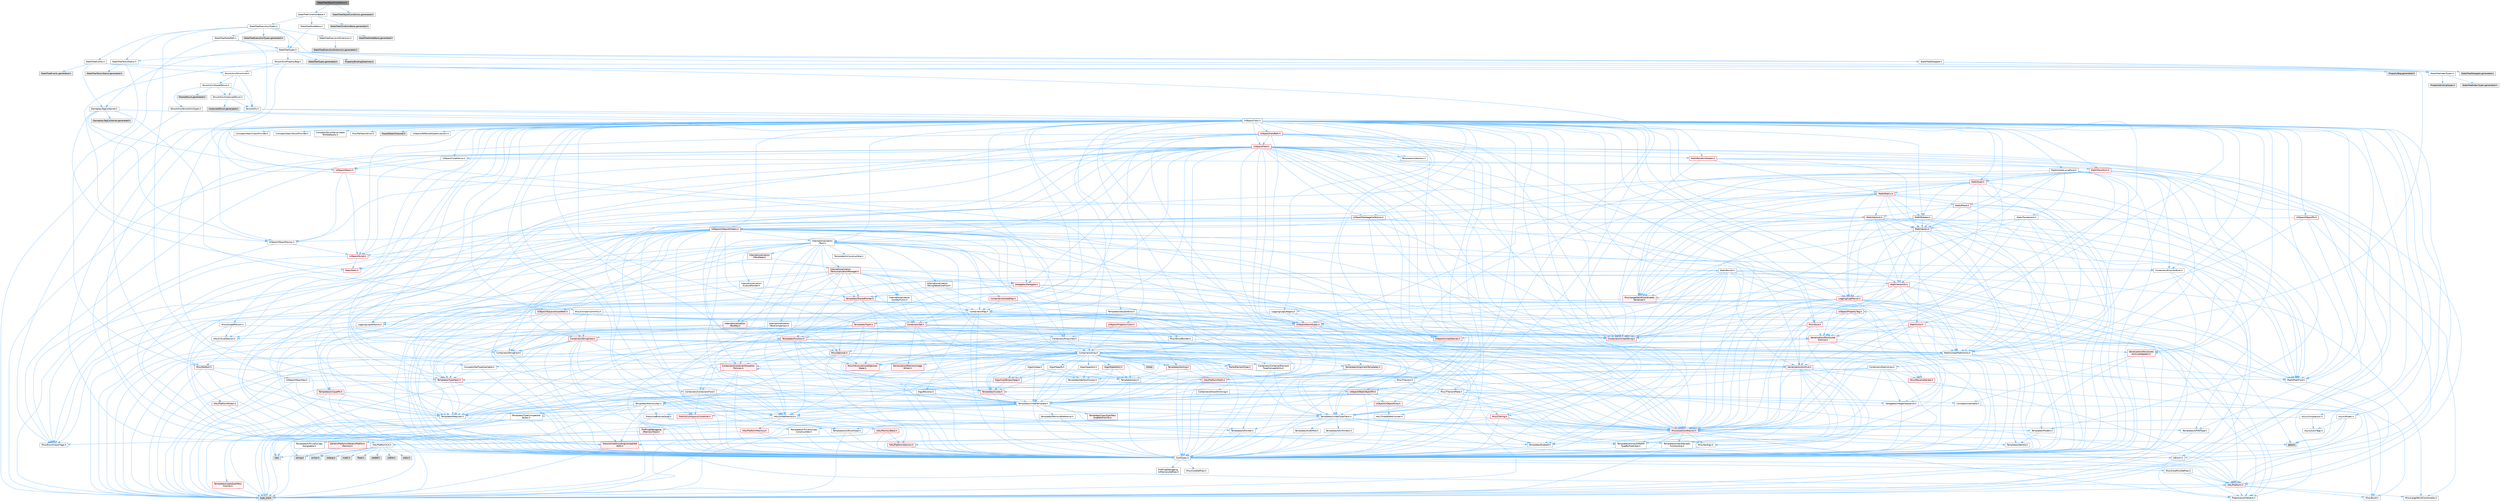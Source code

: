 digraph "StateTreeObjectConditions.h"
{
 // INTERACTIVE_SVG=YES
 // LATEX_PDF_SIZE
  bgcolor="transparent";
  edge [fontname=Helvetica,fontsize=10,labelfontname=Helvetica,labelfontsize=10];
  node [fontname=Helvetica,fontsize=10,shape=box,height=0.2,width=0.4];
  Node1 [id="Node000001",label="StateTreeObjectConditions.h",height=0.2,width=0.4,color="gray40", fillcolor="grey60", style="filled", fontcolor="black",tooltip=" "];
  Node1 -> Node2 [id="edge1_Node000001_Node000002",color="steelblue1",style="solid",tooltip=" "];
  Node2 [id="Node000002",label="StateTreeConditionBase.h",height=0.2,width=0.4,color="grey40", fillcolor="white", style="filled",URL="$d0/d2b/StateTreeConditionBase_8h.html",tooltip=" "];
  Node2 -> Node3 [id="edge2_Node000002_Node000003",color="steelblue1",style="solid",tooltip=" "];
  Node3 [id="Node000003",label="StateTreeNodeBase.h",height=0.2,width=0.4,color="grey40", fillcolor="white", style="filled",URL="$dc/db7/StateTreeNodeBase_8h.html",tooltip=" "];
  Node3 -> Node4 [id="edge3_Node000003_Node000004",color="steelblue1",style="solid",tooltip=" "];
  Node4 [id="Node000004",label="StateTreeTypes.h",height=0.2,width=0.4,color="grey40", fillcolor="white", style="filled",URL="$d0/d54/StateTreeTypes_8h.html",tooltip=" "];
  Node4 -> Node5 [id="edge4_Node000004_Node000005",color="steelblue1",style="solid",tooltip=" "];
  Node5 [id="Node000005",label="PropertyBindingDataView.h",height=0.2,width=0.4,color="grey60", fillcolor="#E0E0E0", style="filled",tooltip=" "];
  Node4 -> Node6 [id="edge5_Node000004_Node000006",color="steelblue1",style="solid",tooltip=" "];
  Node6 [id="Node000006",label="StructUtils/PropertyBag.h",height=0.2,width=0.4,color="grey40", fillcolor="white", style="filled",URL="$de/d60/StructUtils_2PropertyBag_8h.html",tooltip=" "];
  Node6 -> Node7 [id="edge6_Node000006_Node000007",color="steelblue1",style="solid",tooltip=" "];
  Node7 [id="Node000007",label="Misc/TVariantMeta.h",height=0.2,width=0.4,color="grey40", fillcolor="white", style="filled",URL="$d0/d34/TVariantMeta_8h.html",tooltip=" "];
  Node7 -> Node8 [id="edge7_Node000007_Node000008",color="steelblue1",style="solid",tooltip=" "];
  Node8 [id="Node000008",label="Templates/MemoryOps.h",height=0.2,width=0.4,color="grey40", fillcolor="white", style="filled",URL="$db/dea/MemoryOps_8h.html",tooltip=" "];
  Node8 -> Node9 [id="edge8_Node000008_Node000009",color="steelblue1",style="solid",tooltip=" "];
  Node9 [id="Node000009",label="CoreTypes.h",height=0.2,width=0.4,color="grey40", fillcolor="white", style="filled",URL="$dc/dec/CoreTypes_8h.html",tooltip=" "];
  Node9 -> Node10 [id="edge9_Node000009_Node000010",color="steelblue1",style="solid",tooltip=" "];
  Node10 [id="Node000010",label="HAL/Platform.h",height=0.2,width=0.4,color="red", fillcolor="#FFF0F0", style="filled",URL="$d9/dd0/Platform_8h.html",tooltip=" "];
  Node10 -> Node11 [id="edge10_Node000010_Node000011",color="steelblue1",style="solid",tooltip=" "];
  Node11 [id="Node000011",label="Misc/Build.h",height=0.2,width=0.4,color="grey40", fillcolor="white", style="filled",URL="$d3/dbb/Build_8h.html",tooltip=" "];
  Node10 -> Node12 [id="edge11_Node000010_Node000012",color="steelblue1",style="solid",tooltip=" "];
  Node12 [id="Node000012",label="Misc/LargeWorldCoordinates.h",height=0.2,width=0.4,color="grey40", fillcolor="white", style="filled",URL="$d2/dcb/LargeWorldCoordinates_8h.html",tooltip=" "];
  Node10 -> Node13 [id="edge12_Node000010_Node000013",color="steelblue1",style="solid",tooltip=" "];
  Node13 [id="Node000013",label="type_traits",height=0.2,width=0.4,color="grey60", fillcolor="#E0E0E0", style="filled",tooltip=" "];
  Node10 -> Node14 [id="edge13_Node000010_Node000014",color="steelblue1",style="solid",tooltip=" "];
  Node14 [id="Node000014",label="PreprocessorHelpers.h",height=0.2,width=0.4,color="grey40", fillcolor="white", style="filled",URL="$db/ddb/PreprocessorHelpers_8h.html",tooltip=" "];
  Node9 -> Node20 [id="edge14_Node000009_Node000020",color="steelblue1",style="solid",tooltip=" "];
  Node20 [id="Node000020",label="ProfilingDebugging\l/UMemoryDefines.h",height=0.2,width=0.4,color="grey40", fillcolor="white", style="filled",URL="$d2/da2/UMemoryDefines_8h.html",tooltip=" "];
  Node9 -> Node21 [id="edge15_Node000009_Node000021",color="steelblue1",style="solid",tooltip=" "];
  Node21 [id="Node000021",label="Misc/CoreMiscDefines.h",height=0.2,width=0.4,color="grey40", fillcolor="white", style="filled",URL="$da/d38/CoreMiscDefines_8h.html",tooltip=" "];
  Node21 -> Node10 [id="edge16_Node000021_Node000010",color="steelblue1",style="solid",tooltip=" "];
  Node21 -> Node14 [id="edge17_Node000021_Node000014",color="steelblue1",style="solid",tooltip=" "];
  Node9 -> Node22 [id="edge18_Node000009_Node000022",color="steelblue1",style="solid",tooltip=" "];
  Node22 [id="Node000022",label="Misc/CoreDefines.h",height=0.2,width=0.4,color="grey40", fillcolor="white", style="filled",URL="$d3/dd2/CoreDefines_8h.html",tooltip=" "];
  Node8 -> Node23 [id="edge19_Node000008_Node000023",color="steelblue1",style="solid",tooltip=" "];
  Node23 [id="Node000023",label="HAL/UnrealMemory.h",height=0.2,width=0.4,color="grey40", fillcolor="white", style="filled",URL="$d9/d96/UnrealMemory_8h.html",tooltip=" "];
  Node23 -> Node9 [id="edge20_Node000023_Node000009",color="steelblue1",style="solid",tooltip=" "];
  Node23 -> Node24 [id="edge21_Node000023_Node000024",color="steelblue1",style="solid",tooltip=" "];
  Node24 [id="Node000024",label="GenericPlatform/GenericPlatform\lMemory.h",height=0.2,width=0.4,color="red", fillcolor="#FFF0F0", style="filled",URL="$dd/d22/GenericPlatformMemory_8h.html",tooltip=" "];
  Node24 -> Node9 [id="edge22_Node000024_Node000009",color="steelblue1",style="solid",tooltip=" "];
  Node24 -> Node34 [id="edge23_Node000024_Node000034",color="steelblue1",style="solid",tooltip=" "];
  Node34 [id="Node000034",label="string.h",height=0.2,width=0.4,color="grey60", fillcolor="#E0E0E0", style="filled",tooltip=" "];
  Node24 -> Node35 [id="edge24_Node000024_Node000035",color="steelblue1",style="solid",tooltip=" "];
  Node35 [id="Node000035",label="wchar.h",height=0.2,width=0.4,color="grey60", fillcolor="#E0E0E0", style="filled",tooltip=" "];
  Node23 -> Node36 [id="edge25_Node000023_Node000036",color="steelblue1",style="solid",tooltip=" "];
  Node36 [id="Node000036",label="HAL/MemoryBase.h",height=0.2,width=0.4,color="red", fillcolor="#FFF0F0", style="filled",URL="$d6/d9f/MemoryBase_8h.html",tooltip=" "];
  Node36 -> Node9 [id="edge26_Node000036_Node000009",color="steelblue1",style="solid",tooltip=" "];
  Node36 -> Node37 [id="edge27_Node000036_Node000037",color="steelblue1",style="solid",tooltip=" "];
  Node37 [id="Node000037",label="HAL/PlatformAtomics.h",height=0.2,width=0.4,color="red", fillcolor="#FFF0F0", style="filled",URL="$d3/d36/PlatformAtomics_8h.html",tooltip=" "];
  Node37 -> Node9 [id="edge28_Node000037_Node000009",color="steelblue1",style="solid",tooltip=" "];
  Node36 -> Node40 [id="edge29_Node000036_Node000040",color="steelblue1",style="solid",tooltip=" "];
  Node40 [id="Node000040",label="HAL/PlatformCrt.h",height=0.2,width=0.4,color="grey40", fillcolor="white", style="filled",URL="$d8/d75/PlatformCrt_8h.html",tooltip=" "];
  Node40 -> Node41 [id="edge30_Node000040_Node000041",color="steelblue1",style="solid",tooltip=" "];
  Node41 [id="Node000041",label="new",height=0.2,width=0.4,color="grey60", fillcolor="#E0E0E0", style="filled",tooltip=" "];
  Node40 -> Node35 [id="edge31_Node000040_Node000035",color="steelblue1",style="solid",tooltip=" "];
  Node40 -> Node42 [id="edge32_Node000040_Node000042",color="steelblue1",style="solid",tooltip=" "];
  Node42 [id="Node000042",label="stddef.h",height=0.2,width=0.4,color="grey60", fillcolor="#E0E0E0", style="filled",tooltip=" "];
  Node40 -> Node43 [id="edge33_Node000040_Node000043",color="steelblue1",style="solid",tooltip=" "];
  Node43 [id="Node000043",label="stdlib.h",height=0.2,width=0.4,color="grey60", fillcolor="#E0E0E0", style="filled",tooltip=" "];
  Node40 -> Node44 [id="edge34_Node000040_Node000044",color="steelblue1",style="solid",tooltip=" "];
  Node44 [id="Node000044",label="stdio.h",height=0.2,width=0.4,color="grey60", fillcolor="#E0E0E0", style="filled",tooltip=" "];
  Node40 -> Node45 [id="edge35_Node000040_Node000045",color="steelblue1",style="solid",tooltip=" "];
  Node45 [id="Node000045",label="stdarg.h",height=0.2,width=0.4,color="grey60", fillcolor="#E0E0E0", style="filled",tooltip=" "];
  Node40 -> Node46 [id="edge36_Node000040_Node000046",color="steelblue1",style="solid",tooltip=" "];
  Node46 [id="Node000046",label="math.h",height=0.2,width=0.4,color="grey60", fillcolor="#E0E0E0", style="filled",tooltip=" "];
  Node40 -> Node47 [id="edge37_Node000040_Node000047",color="steelblue1",style="solid",tooltip=" "];
  Node47 [id="Node000047",label="float.h",height=0.2,width=0.4,color="grey60", fillcolor="#E0E0E0", style="filled",tooltip=" "];
  Node40 -> Node34 [id="edge38_Node000040_Node000034",color="steelblue1",style="solid",tooltip=" "];
  Node23 -> Node91 [id="edge39_Node000023_Node000091",color="steelblue1",style="solid",tooltip=" "];
  Node91 [id="Node000091",label="HAL/PlatformMemory.h",height=0.2,width=0.4,color="red", fillcolor="#FFF0F0", style="filled",URL="$de/d68/PlatformMemory_8h.html",tooltip=" "];
  Node91 -> Node9 [id="edge40_Node000091_Node000009",color="steelblue1",style="solid",tooltip=" "];
  Node91 -> Node24 [id="edge41_Node000091_Node000024",color="steelblue1",style="solid",tooltip=" "];
  Node23 -> Node93 [id="edge42_Node000023_Node000093",color="steelblue1",style="solid",tooltip=" "];
  Node93 [id="Node000093",label="ProfilingDebugging\l/MemoryTrace.h",height=0.2,width=0.4,color="red", fillcolor="#FFF0F0", style="filled",URL="$da/dd7/MemoryTrace_8h.html",tooltip=" "];
  Node93 -> Node10 [id="edge43_Node000093_Node000010",color="steelblue1",style="solid",tooltip=" "];
  Node93 -> Node57 [id="edge44_Node000093_Node000057",color="steelblue1",style="solid",tooltip=" "];
  Node57 [id="Node000057",label="Misc/EnumClassFlags.h",height=0.2,width=0.4,color="grey40", fillcolor="white", style="filled",URL="$d8/de7/EnumClassFlags_8h.html",tooltip=" "];
  Node23 -> Node94 [id="edge45_Node000023_Node000094",color="steelblue1",style="solid",tooltip=" "];
  Node94 [id="Node000094",label="Templates/IsPointer.h",height=0.2,width=0.4,color="grey40", fillcolor="white", style="filled",URL="$d7/d05/IsPointer_8h.html",tooltip=" "];
  Node94 -> Node9 [id="edge46_Node000094_Node000009",color="steelblue1",style="solid",tooltip=" "];
  Node8 -> Node89 [id="edge47_Node000008_Node000089",color="steelblue1",style="solid",tooltip=" "];
  Node89 [id="Node000089",label="Templates/IsTriviallyCopy\lAssignable.h",height=0.2,width=0.4,color="grey40", fillcolor="white", style="filled",URL="$d2/df2/IsTriviallyCopyAssignable_8h.html",tooltip=" "];
  Node89 -> Node9 [id="edge48_Node000089_Node000009",color="steelblue1",style="solid",tooltip=" "];
  Node89 -> Node13 [id="edge49_Node000089_Node000013",color="steelblue1",style="solid",tooltip=" "];
  Node8 -> Node88 [id="edge50_Node000008_Node000088",color="steelblue1",style="solid",tooltip=" "];
  Node88 [id="Node000088",label="Templates/IsTriviallyCopy\lConstructible.h",height=0.2,width=0.4,color="grey40", fillcolor="white", style="filled",URL="$d3/d78/IsTriviallyCopyConstructible_8h.html",tooltip=" "];
  Node88 -> Node9 [id="edge51_Node000088_Node000009",color="steelblue1",style="solid",tooltip=" "];
  Node88 -> Node13 [id="edge52_Node000088_Node000013",color="steelblue1",style="solid",tooltip=" "];
  Node8 -> Node74 [id="edge53_Node000008_Node000074",color="steelblue1",style="solid",tooltip=" "];
  Node74 [id="Node000074",label="Templates/Requires.h",height=0.2,width=0.4,color="grey40", fillcolor="white", style="filled",URL="$dc/d96/Requires_8h.html",tooltip=" "];
  Node74 -> Node66 [id="edge54_Node000074_Node000066",color="steelblue1",style="solid",tooltip=" "];
  Node66 [id="Node000066",label="Templates/EnableIf.h",height=0.2,width=0.4,color="grey40", fillcolor="white", style="filled",URL="$d7/d60/EnableIf_8h.html",tooltip=" "];
  Node66 -> Node9 [id="edge55_Node000066_Node000009",color="steelblue1",style="solid",tooltip=" "];
  Node74 -> Node13 [id="edge56_Node000074_Node000013",color="steelblue1",style="solid",tooltip=" "];
  Node8 -> Node95 [id="edge57_Node000008_Node000095",color="steelblue1",style="solid",tooltip=" "];
  Node95 [id="Node000095",label="Templates/UnrealTypeTraits.h",height=0.2,width=0.4,color="grey40", fillcolor="white", style="filled",URL="$d2/d2d/UnrealTypeTraits_8h.html",tooltip=" "];
  Node95 -> Node9 [id="edge58_Node000095_Node000009",color="steelblue1",style="solid",tooltip=" "];
  Node95 -> Node94 [id="edge59_Node000095_Node000094",color="steelblue1",style="solid",tooltip=" "];
  Node95 -> Node49 [id="edge60_Node000095_Node000049",color="steelblue1",style="solid",tooltip=" "];
  Node49 [id="Node000049",label="Misc/AssertionMacros.h",height=0.2,width=0.4,color="red", fillcolor="#FFF0F0", style="filled",URL="$d0/dfa/AssertionMacros_8h.html",tooltip=" "];
  Node49 -> Node9 [id="edge61_Node000049_Node000009",color="steelblue1",style="solid",tooltip=" "];
  Node49 -> Node10 [id="edge62_Node000049_Node000010",color="steelblue1",style="solid",tooltip=" "];
  Node49 -> Node14 [id="edge63_Node000049_Node000014",color="steelblue1",style="solid",tooltip=" "];
  Node49 -> Node66 [id="edge64_Node000049_Node000066",color="steelblue1",style="solid",tooltip=" "];
  Node49 -> Node67 [id="edge65_Node000049_Node000067",color="steelblue1",style="solid",tooltip=" "];
  Node67 [id="Node000067",label="Templates/IsArrayOrRefOf\lTypeByPredicate.h",height=0.2,width=0.4,color="grey40", fillcolor="white", style="filled",URL="$d6/da1/IsArrayOrRefOfTypeByPredicate_8h.html",tooltip=" "];
  Node67 -> Node9 [id="edge66_Node000067_Node000009",color="steelblue1",style="solid",tooltip=" "];
  Node49 -> Node68 [id="edge67_Node000049_Node000068",color="steelblue1",style="solid",tooltip=" "];
  Node68 [id="Node000068",label="Templates/IsValidVariadic\lFunctionArg.h",height=0.2,width=0.4,color="grey40", fillcolor="white", style="filled",URL="$d0/dc8/IsValidVariadicFunctionArg_8h.html",tooltip=" "];
  Node68 -> Node9 [id="edge68_Node000068_Node000009",color="steelblue1",style="solid",tooltip=" "];
  Node68 -> Node69 [id="edge69_Node000068_Node000069",color="steelblue1",style="solid",tooltip=" "];
  Node69 [id="Node000069",label="IsEnum.h",height=0.2,width=0.4,color="grey40", fillcolor="white", style="filled",URL="$d4/de5/IsEnum_8h.html",tooltip=" "];
  Node68 -> Node13 [id="edge70_Node000068_Node000013",color="steelblue1",style="solid",tooltip=" "];
  Node49 -> Node70 [id="edge71_Node000049_Node000070",color="steelblue1",style="solid",tooltip=" "];
  Node70 [id="Node000070",label="Traits/IsCharEncodingCompatible\lWith.h",height=0.2,width=0.4,color="red", fillcolor="#FFF0F0", style="filled",URL="$df/dd1/IsCharEncodingCompatibleWith_8h.html",tooltip=" "];
  Node70 -> Node13 [id="edge72_Node000070_Node000013",color="steelblue1",style="solid",tooltip=" "];
  Node49 -> Node72 [id="edge73_Node000049_Node000072",color="steelblue1",style="solid",tooltip=" "];
  Node72 [id="Node000072",label="Misc/VarArgs.h",height=0.2,width=0.4,color="grey40", fillcolor="white", style="filled",URL="$d5/d6f/VarArgs_8h.html",tooltip=" "];
  Node72 -> Node9 [id="edge74_Node000072_Node000009",color="steelblue1",style="solid",tooltip=" "];
  Node49 -> Node79 [id="edge75_Node000049_Node000079",color="steelblue1",style="solid",tooltip=" "];
  Node79 [id="Node000079",label="atomic",height=0.2,width=0.4,color="grey60", fillcolor="#E0E0E0", style="filled",tooltip=" "];
  Node95 -> Node87 [id="edge76_Node000095_Node000087",color="steelblue1",style="solid",tooltip=" "];
  Node87 [id="Node000087",label="Templates/AndOrNot.h",height=0.2,width=0.4,color="grey40", fillcolor="white", style="filled",URL="$db/d0a/AndOrNot_8h.html",tooltip=" "];
  Node87 -> Node9 [id="edge77_Node000087_Node000009",color="steelblue1",style="solid",tooltip=" "];
  Node95 -> Node66 [id="edge78_Node000095_Node000066",color="steelblue1",style="solid",tooltip=" "];
  Node95 -> Node96 [id="edge79_Node000095_Node000096",color="steelblue1",style="solid",tooltip=" "];
  Node96 [id="Node000096",label="Templates/IsArithmetic.h",height=0.2,width=0.4,color="grey40", fillcolor="white", style="filled",URL="$d2/d5d/IsArithmetic_8h.html",tooltip=" "];
  Node96 -> Node9 [id="edge80_Node000096_Node000009",color="steelblue1",style="solid",tooltip=" "];
  Node95 -> Node69 [id="edge81_Node000095_Node000069",color="steelblue1",style="solid",tooltip=" "];
  Node95 -> Node97 [id="edge82_Node000095_Node000097",color="steelblue1",style="solid",tooltip=" "];
  Node97 [id="Node000097",label="Templates/Models.h",height=0.2,width=0.4,color="grey40", fillcolor="white", style="filled",URL="$d3/d0c/Models_8h.html",tooltip=" "];
  Node97 -> Node75 [id="edge83_Node000097_Node000075",color="steelblue1",style="solid",tooltip=" "];
  Node75 [id="Node000075",label="Templates/Identity.h",height=0.2,width=0.4,color="grey40", fillcolor="white", style="filled",URL="$d0/dd5/Identity_8h.html",tooltip=" "];
  Node95 -> Node98 [id="edge84_Node000095_Node000098",color="steelblue1",style="solid",tooltip=" "];
  Node98 [id="Node000098",label="Templates/IsPODType.h",height=0.2,width=0.4,color="grey40", fillcolor="white", style="filled",URL="$d7/db1/IsPODType_8h.html",tooltip=" "];
  Node98 -> Node9 [id="edge85_Node000098_Node000009",color="steelblue1",style="solid",tooltip=" "];
  Node95 -> Node99 [id="edge86_Node000095_Node000099",color="steelblue1",style="solid",tooltip=" "];
  Node99 [id="Node000099",label="Templates/IsUECoreType.h",height=0.2,width=0.4,color="grey40", fillcolor="white", style="filled",URL="$d1/db8/IsUECoreType_8h.html",tooltip=" "];
  Node99 -> Node9 [id="edge87_Node000099_Node000009",color="steelblue1",style="solid",tooltip=" "];
  Node99 -> Node13 [id="edge88_Node000099_Node000013",color="steelblue1",style="solid",tooltip=" "];
  Node95 -> Node88 [id="edge89_Node000095_Node000088",color="steelblue1",style="solid",tooltip=" "];
  Node8 -> Node100 [id="edge90_Node000008_Node000100",color="steelblue1",style="solid",tooltip=" "];
  Node100 [id="Node000100",label="Traits/UseBitwiseSwap.h",height=0.2,width=0.4,color="grey40", fillcolor="white", style="filled",URL="$db/df3/UseBitwiseSwap_8h.html",tooltip=" "];
  Node100 -> Node9 [id="edge91_Node000100_Node000009",color="steelblue1",style="solid",tooltip=" "];
  Node100 -> Node13 [id="edge92_Node000100_Node000013",color="steelblue1",style="solid",tooltip=" "];
  Node8 -> Node41 [id="edge93_Node000008_Node000041",color="steelblue1",style="solid",tooltip=" "];
  Node8 -> Node13 [id="edge94_Node000008_Node000013",color="steelblue1",style="solid",tooltip=" "];
  Node7 -> Node101 [id="edge95_Node000007_Node000101",color="steelblue1",style="solid",tooltip=" "];
  Node101 [id="Node000101",label="Templates/TypeCompatible\lBytes.h",height=0.2,width=0.4,color="grey40", fillcolor="white", style="filled",URL="$df/d0a/TypeCompatibleBytes_8h.html",tooltip=" "];
  Node101 -> Node9 [id="edge96_Node000101_Node000009",color="steelblue1",style="solid",tooltip=" "];
  Node101 -> Node34 [id="edge97_Node000101_Node000034",color="steelblue1",style="solid",tooltip=" "];
  Node101 -> Node41 [id="edge98_Node000101_Node000041",color="steelblue1",style="solid",tooltip=" "];
  Node101 -> Node13 [id="edge99_Node000101_Node000013",color="steelblue1",style="solid",tooltip=" "];
  Node7 -> Node102 [id="edge100_Node000007_Node000102",color="steelblue1",style="solid",tooltip=" "];
  Node102 [id="Node000102",label="Templates/UnrealTemplate.h",height=0.2,width=0.4,color="grey40", fillcolor="white", style="filled",URL="$d4/d24/UnrealTemplate_8h.html",tooltip=" "];
  Node102 -> Node9 [id="edge101_Node000102_Node000009",color="steelblue1",style="solid",tooltip=" "];
  Node102 -> Node94 [id="edge102_Node000102_Node000094",color="steelblue1",style="solid",tooltip=" "];
  Node102 -> Node23 [id="edge103_Node000102_Node000023",color="steelblue1",style="solid",tooltip=" "];
  Node102 -> Node103 [id="edge104_Node000102_Node000103",color="steelblue1",style="solid",tooltip=" "];
  Node103 [id="Node000103",label="Templates/CopyQualifiers\lAndRefsFromTo.h",height=0.2,width=0.4,color="red", fillcolor="#FFF0F0", style="filled",URL="$d3/db3/CopyQualifiersAndRefsFromTo_8h.html",tooltip=" "];
  Node102 -> Node95 [id="edge105_Node000102_Node000095",color="steelblue1",style="solid",tooltip=" "];
  Node102 -> Node105 [id="edge106_Node000102_Node000105",color="steelblue1",style="solid",tooltip=" "];
  Node105 [id="Node000105",label="Templates/RemoveReference.h",height=0.2,width=0.4,color="grey40", fillcolor="white", style="filled",URL="$da/dbe/RemoveReference_8h.html",tooltip=" "];
  Node105 -> Node9 [id="edge107_Node000105_Node000009",color="steelblue1",style="solid",tooltip=" "];
  Node102 -> Node74 [id="edge108_Node000102_Node000074",color="steelblue1",style="solid",tooltip=" "];
  Node102 -> Node101 [id="edge109_Node000102_Node000101",color="steelblue1",style="solid",tooltip=" "];
  Node102 -> Node75 [id="edge110_Node000102_Node000075",color="steelblue1",style="solid",tooltip=" "];
  Node102 -> Node27 [id="edge111_Node000102_Node000027",color="steelblue1",style="solid",tooltip=" "];
  Node27 [id="Node000027",label="Traits/IsContiguousContainer.h",height=0.2,width=0.4,color="red", fillcolor="#FFF0F0", style="filled",URL="$d5/d3c/IsContiguousContainer_8h.html",tooltip=" "];
  Node27 -> Node9 [id="edge112_Node000027_Node000009",color="steelblue1",style="solid",tooltip=" "];
  Node102 -> Node100 [id="edge113_Node000102_Node000100",color="steelblue1",style="solid",tooltip=" "];
  Node102 -> Node13 [id="edge114_Node000102_Node000013",color="steelblue1",style="solid",tooltip=" "];
  Node7 -> Node95 [id="edge115_Node000007_Node000095",color="steelblue1",style="solid",tooltip=" "];
  Node7 -> Node106 [id="edge116_Node000007_Node000106",color="steelblue1",style="solid",tooltip=" "];
  Node106 [id="Node000106",label="Delegates/IntegerSequence.h",height=0.2,width=0.4,color="grey40", fillcolor="white", style="filled",URL="$d2/dcc/IntegerSequence_8h.html",tooltip=" "];
  Node106 -> Node9 [id="edge117_Node000106_Node000009",color="steelblue1",style="solid",tooltip=" "];
  Node7 -> Node107 [id="edge118_Node000007_Node000107",color="steelblue1",style="solid",tooltip=" "];
  Node107 [id="Node000107",label="Concepts/Insertable.h",height=0.2,width=0.4,color="grey40", fillcolor="white", style="filled",URL="$d8/d3b/Insertable_8h.html",tooltip=" "];
  Node7 -> Node49 [id="edge119_Node000007_Node000049",color="steelblue1",style="solid",tooltip=" "];
  Node6 -> Node108 [id="edge120_Node000006_Node000108",color="steelblue1",style="solid",tooltip=" "];
  Node108 [id="Node000108",label="StructUtils/StructView.h",height=0.2,width=0.4,color="grey40", fillcolor="white", style="filled",URL="$d6/d2a/StructUtils_2StructView_8h.html",tooltip=" "];
  Node108 -> Node109 [id="edge121_Node000108_Node000109",color="steelblue1",style="solid",tooltip=" "];
  Node109 [id="Node000109",label="StructUtils/InstancedStruct.h",height=0.2,width=0.4,color="grey40", fillcolor="white", style="filled",URL="$d6/dc6/StructUtils_2InstancedStruct_8h.html",tooltip=" "];
  Node109 -> Node110 [id="edge122_Node000109_Node000110",color="steelblue1",style="solid",tooltip=" "];
  Node110 [id="Node000110",label="StructUtils.h",height=0.2,width=0.4,color="grey40", fillcolor="white", style="filled",URL="$db/d30/StructUtils_8h.html",tooltip=" "];
  Node110 -> Node95 [id="edge123_Node000110_Node000095",color="steelblue1",style="solid",tooltip=" "];
  Node110 -> Node111 [id="edge124_Node000110_Node000111",color="steelblue1",style="solid",tooltip=" "];
  Node111 [id="Node000111",label="UObject/Class.h",height=0.2,width=0.4,color="grey40", fillcolor="white", style="filled",URL="$d4/d05/Class_8h.html",tooltip=" "];
  Node111 -> Node112 [id="edge125_Node000111_Node000112",color="steelblue1",style="solid",tooltip=" "];
  Node112 [id="Node000112",label="Concepts/GetTypeHashable.h",height=0.2,width=0.4,color="grey40", fillcolor="white", style="filled",URL="$d3/da2/GetTypeHashable_8h.html",tooltip=" "];
  Node112 -> Node9 [id="edge126_Node000112_Node000009",color="steelblue1",style="solid",tooltip=" "];
  Node112 -> Node113 [id="edge127_Node000112_Node000113",color="steelblue1",style="solid",tooltip=" "];
  Node113 [id="Node000113",label="Templates/TypeHash.h",height=0.2,width=0.4,color="red", fillcolor="#FFF0F0", style="filled",URL="$d1/d62/TypeHash_8h.html",tooltip=" "];
  Node113 -> Node9 [id="edge128_Node000113_Node000009",color="steelblue1",style="solid",tooltip=" "];
  Node113 -> Node74 [id="edge129_Node000113_Node000074",color="steelblue1",style="solid",tooltip=" "];
  Node113 -> Node13 [id="edge130_Node000113_Node000013",color="steelblue1",style="solid",tooltip=" "];
  Node111 -> Node120 [id="edge131_Node000111_Node000120",color="steelblue1",style="solid",tooltip=" "];
  Node120 [id="Node000120",label="Concepts/StaticClassProvider.h",height=0.2,width=0.4,color="grey40", fillcolor="white", style="filled",URL="$dd/d83/StaticClassProvider_8h.html",tooltip=" "];
  Node111 -> Node121 [id="edge132_Node000111_Node000121",color="steelblue1",style="solid",tooltip=" "];
  Node121 [id="Node000121",label="Concepts/StaticStructProvider.h",height=0.2,width=0.4,color="grey40", fillcolor="white", style="filled",URL="$d5/d77/StaticStructProvider_8h.html",tooltip=" "];
  Node111 -> Node122 [id="edge133_Node000111_Node000122",color="steelblue1",style="solid",tooltip=" "];
  Node122 [id="Node000122",label="Concepts/StructSerializable\lWithDefaults.h",height=0.2,width=0.4,color="grey40", fillcolor="white", style="filled",URL="$d5/ddc/StructSerializableWithDefaults_8h.html",tooltip=" "];
  Node111 -> Node123 [id="edge134_Node000111_Node000123",color="steelblue1",style="solid",tooltip=" "];
  Node123 [id="Node000123",label="Containers/Array.h",height=0.2,width=0.4,color="grey40", fillcolor="white", style="filled",URL="$df/dd0/Array_8h.html",tooltip=" "];
  Node123 -> Node9 [id="edge135_Node000123_Node000009",color="steelblue1",style="solid",tooltip=" "];
  Node123 -> Node49 [id="edge136_Node000123_Node000049",color="steelblue1",style="solid",tooltip=" "];
  Node123 -> Node124 [id="edge137_Node000123_Node000124",color="steelblue1",style="solid",tooltip=" "];
  Node124 [id="Node000124",label="Misc/IntrusiveUnsetOptional\lState.h",height=0.2,width=0.4,color="red", fillcolor="#FFF0F0", style="filled",URL="$d2/d0a/IntrusiveUnsetOptionalState_8h.html",tooltip=" "];
  Node123 -> Node126 [id="edge138_Node000123_Node000126",color="steelblue1",style="solid",tooltip=" "];
  Node126 [id="Node000126",label="Misc/ReverseIterate.h",height=0.2,width=0.4,color="red", fillcolor="#FFF0F0", style="filled",URL="$db/de3/ReverseIterate_8h.html",tooltip=" "];
  Node126 -> Node10 [id="edge139_Node000126_Node000010",color="steelblue1",style="solid",tooltip=" "];
  Node123 -> Node23 [id="edge140_Node000123_Node000023",color="steelblue1",style="solid",tooltip=" "];
  Node123 -> Node95 [id="edge141_Node000123_Node000095",color="steelblue1",style="solid",tooltip=" "];
  Node123 -> Node102 [id="edge142_Node000123_Node000102",color="steelblue1",style="solid",tooltip=" "];
  Node123 -> Node128 [id="edge143_Node000123_Node000128",color="steelblue1",style="solid",tooltip=" "];
  Node128 [id="Node000128",label="Containers/AllowShrinking.h",height=0.2,width=0.4,color="grey40", fillcolor="white", style="filled",URL="$d7/d1a/AllowShrinking_8h.html",tooltip=" "];
  Node128 -> Node9 [id="edge144_Node000128_Node000009",color="steelblue1",style="solid",tooltip=" "];
  Node123 -> Node129 [id="edge145_Node000123_Node000129",color="steelblue1",style="solid",tooltip=" "];
  Node129 [id="Node000129",label="Containers/ContainerAllocation\lPolicies.h",height=0.2,width=0.4,color="red", fillcolor="#FFF0F0", style="filled",URL="$d7/dff/ContainerAllocationPolicies_8h.html",tooltip=" "];
  Node129 -> Node9 [id="edge146_Node000129_Node000009",color="steelblue1",style="solid",tooltip=" "];
  Node129 -> Node129 [id="edge147_Node000129_Node000129",color="steelblue1",style="solid",tooltip=" "];
  Node129 -> Node131 [id="edge148_Node000129_Node000131",color="steelblue1",style="solid",tooltip=" "];
  Node131 [id="Node000131",label="HAL/PlatformMath.h",height=0.2,width=0.4,color="red", fillcolor="#FFF0F0", style="filled",URL="$dc/d53/PlatformMath_8h.html",tooltip=" "];
  Node131 -> Node9 [id="edge149_Node000131_Node000009",color="steelblue1",style="solid",tooltip=" "];
  Node129 -> Node23 [id="edge150_Node000129_Node000023",color="steelblue1",style="solid",tooltip=" "];
  Node129 -> Node49 [id="edge151_Node000129_Node000049",color="steelblue1",style="solid",tooltip=" "];
  Node129 -> Node8 [id="edge152_Node000129_Node000008",color="steelblue1",style="solid",tooltip=" "];
  Node129 -> Node101 [id="edge153_Node000129_Node000101",color="steelblue1",style="solid",tooltip=" "];
  Node129 -> Node13 [id="edge154_Node000129_Node000013",color="steelblue1",style="solid",tooltip=" "];
  Node123 -> Node140 [id="edge155_Node000123_Node000140",color="steelblue1",style="solid",tooltip=" "];
  Node140 [id="Node000140",label="Containers/ContainerElement\lTypeCompatibility.h",height=0.2,width=0.4,color="grey40", fillcolor="white", style="filled",URL="$df/ddf/ContainerElementTypeCompatibility_8h.html",tooltip=" "];
  Node140 -> Node9 [id="edge156_Node000140_Node000009",color="steelblue1",style="solid",tooltip=" "];
  Node140 -> Node95 [id="edge157_Node000140_Node000095",color="steelblue1",style="solid",tooltip=" "];
  Node123 -> Node141 [id="edge158_Node000123_Node000141",color="steelblue1",style="solid",tooltip=" "];
  Node141 [id="Node000141",label="Serialization/Archive.h",height=0.2,width=0.4,color="red", fillcolor="#FFF0F0", style="filled",URL="$d7/d3b/Archive_8h.html",tooltip=" "];
  Node141 -> Node9 [id="edge159_Node000141_Node000009",color="steelblue1",style="solid",tooltip=" "];
  Node141 -> Node30 [id="edge160_Node000141_Node000030",color="steelblue1",style="solid",tooltip=" "];
  Node30 [id="Node000030",label="Math/MathFwd.h",height=0.2,width=0.4,color="grey40", fillcolor="white", style="filled",URL="$d2/d10/MathFwd_8h.html",tooltip=" "];
  Node30 -> Node10 [id="edge161_Node000030_Node000010",color="steelblue1",style="solid",tooltip=" "];
  Node141 -> Node49 [id="edge162_Node000141_Node000049",color="steelblue1",style="solid",tooltip=" "];
  Node141 -> Node11 [id="edge163_Node000141_Node000011",color="steelblue1",style="solid",tooltip=" "];
  Node141 -> Node72 [id="edge164_Node000141_Node000072",color="steelblue1",style="solid",tooltip=" "];
  Node141 -> Node66 [id="edge165_Node000141_Node000066",color="steelblue1",style="solid",tooltip=" "];
  Node141 -> Node67 [id="edge166_Node000141_Node000067",color="steelblue1",style="solid",tooltip=" "];
  Node141 -> Node68 [id="edge167_Node000141_Node000068",color="steelblue1",style="solid",tooltip=" "];
  Node141 -> Node102 [id="edge168_Node000141_Node000102",color="steelblue1",style="solid",tooltip=" "];
  Node141 -> Node70 [id="edge169_Node000141_Node000070",color="steelblue1",style="solid",tooltip=" "];
  Node123 -> Node151 [id="edge170_Node000123_Node000151",color="steelblue1",style="solid",tooltip=" "];
  Node151 [id="Node000151",label="Serialization/MemoryImage\lWriter.h",height=0.2,width=0.4,color="red", fillcolor="#FFF0F0", style="filled",URL="$d0/d08/MemoryImageWriter_8h.html",tooltip=" "];
  Node151 -> Node9 [id="edge171_Node000151_Node000009",color="steelblue1",style="solid",tooltip=" "];
  Node123 -> Node156 [id="edge172_Node000123_Node000156",color="steelblue1",style="solid",tooltip=" "];
  Node156 [id="Node000156",label="Algo/Heapify.h",height=0.2,width=0.4,color="grey40", fillcolor="white", style="filled",URL="$d0/d2a/Heapify_8h.html",tooltip=" "];
  Node156 -> Node157 [id="edge173_Node000156_Node000157",color="steelblue1",style="solid",tooltip=" "];
  Node157 [id="Node000157",label="Algo/Impl/BinaryHeap.h",height=0.2,width=0.4,color="red", fillcolor="#FFF0F0", style="filled",URL="$d7/da3/Algo_2Impl_2BinaryHeap_8h.html",tooltip=" "];
  Node157 -> Node158 [id="edge174_Node000157_Node000158",color="steelblue1",style="solid",tooltip=" "];
  Node158 [id="Node000158",label="Templates/Invoke.h",height=0.2,width=0.4,color="red", fillcolor="#FFF0F0", style="filled",URL="$d7/deb/Invoke_8h.html",tooltip=" "];
  Node158 -> Node9 [id="edge175_Node000158_Node000009",color="steelblue1",style="solid",tooltip=" "];
  Node158 -> Node102 [id="edge176_Node000158_Node000102",color="steelblue1",style="solid",tooltip=" "];
  Node158 -> Node13 [id="edge177_Node000158_Node000013",color="steelblue1",style="solid",tooltip=" "];
  Node157 -> Node13 [id="edge178_Node000157_Node000013",color="steelblue1",style="solid",tooltip=" "];
  Node156 -> Node162 [id="edge179_Node000156_Node000162",color="steelblue1",style="solid",tooltip=" "];
  Node162 [id="Node000162",label="Templates/IdentityFunctor.h",height=0.2,width=0.4,color="grey40", fillcolor="white", style="filled",URL="$d7/d2e/IdentityFunctor_8h.html",tooltip=" "];
  Node162 -> Node10 [id="edge180_Node000162_Node000010",color="steelblue1",style="solid",tooltip=" "];
  Node156 -> Node158 [id="edge181_Node000156_Node000158",color="steelblue1",style="solid",tooltip=" "];
  Node156 -> Node163 [id="edge182_Node000156_Node000163",color="steelblue1",style="solid",tooltip=" "];
  Node163 [id="Node000163",label="Templates/Less.h",height=0.2,width=0.4,color="grey40", fillcolor="white", style="filled",URL="$de/dc8/Less_8h.html",tooltip=" "];
  Node163 -> Node9 [id="edge183_Node000163_Node000009",color="steelblue1",style="solid",tooltip=" "];
  Node163 -> Node102 [id="edge184_Node000163_Node000102",color="steelblue1",style="solid",tooltip=" "];
  Node156 -> Node102 [id="edge185_Node000156_Node000102",color="steelblue1",style="solid",tooltip=" "];
  Node123 -> Node164 [id="edge186_Node000123_Node000164",color="steelblue1",style="solid",tooltip=" "];
  Node164 [id="Node000164",label="Algo/HeapSort.h",height=0.2,width=0.4,color="grey40", fillcolor="white", style="filled",URL="$d3/d92/HeapSort_8h.html",tooltip=" "];
  Node164 -> Node157 [id="edge187_Node000164_Node000157",color="steelblue1",style="solid",tooltip=" "];
  Node164 -> Node162 [id="edge188_Node000164_Node000162",color="steelblue1",style="solid",tooltip=" "];
  Node164 -> Node163 [id="edge189_Node000164_Node000163",color="steelblue1",style="solid",tooltip=" "];
  Node164 -> Node102 [id="edge190_Node000164_Node000102",color="steelblue1",style="solid",tooltip=" "];
  Node123 -> Node165 [id="edge191_Node000123_Node000165",color="steelblue1",style="solid",tooltip=" "];
  Node165 [id="Node000165",label="Algo/IsHeap.h",height=0.2,width=0.4,color="grey40", fillcolor="white", style="filled",URL="$de/d32/IsHeap_8h.html",tooltip=" "];
  Node165 -> Node157 [id="edge192_Node000165_Node000157",color="steelblue1",style="solid",tooltip=" "];
  Node165 -> Node162 [id="edge193_Node000165_Node000162",color="steelblue1",style="solid",tooltip=" "];
  Node165 -> Node158 [id="edge194_Node000165_Node000158",color="steelblue1",style="solid",tooltip=" "];
  Node165 -> Node163 [id="edge195_Node000165_Node000163",color="steelblue1",style="solid",tooltip=" "];
  Node165 -> Node102 [id="edge196_Node000165_Node000102",color="steelblue1",style="solid",tooltip=" "];
  Node123 -> Node157 [id="edge197_Node000123_Node000157",color="steelblue1",style="solid",tooltip=" "];
  Node123 -> Node166 [id="edge198_Node000123_Node000166",color="steelblue1",style="solid",tooltip=" "];
  Node166 [id="Node000166",label="Algo/StableSort.h",height=0.2,width=0.4,color="red", fillcolor="#FFF0F0", style="filled",URL="$d7/d3c/StableSort_8h.html",tooltip=" "];
  Node166 -> Node162 [id="edge199_Node000166_Node000162",color="steelblue1",style="solid",tooltip=" "];
  Node166 -> Node158 [id="edge200_Node000166_Node000158",color="steelblue1",style="solid",tooltip=" "];
  Node166 -> Node163 [id="edge201_Node000166_Node000163",color="steelblue1",style="solid",tooltip=" "];
  Node166 -> Node102 [id="edge202_Node000166_Node000102",color="steelblue1",style="solid",tooltip=" "];
  Node123 -> Node112 [id="edge203_Node000123_Node000112",color="steelblue1",style="solid",tooltip=" "];
  Node123 -> Node162 [id="edge204_Node000123_Node000162",color="steelblue1",style="solid",tooltip=" "];
  Node123 -> Node158 [id="edge205_Node000123_Node000158",color="steelblue1",style="solid",tooltip=" "];
  Node123 -> Node163 [id="edge206_Node000123_Node000163",color="steelblue1",style="solid",tooltip=" "];
  Node123 -> Node169 [id="edge207_Node000123_Node000169",color="steelblue1",style="solid",tooltip=" "];
  Node169 [id="Node000169",label="Templates/LosesQualifiers\lFromTo.h",height=0.2,width=0.4,color="red", fillcolor="#FFF0F0", style="filled",URL="$d2/db3/LosesQualifiersFromTo_8h.html",tooltip=" "];
  Node169 -> Node13 [id="edge208_Node000169_Node000013",color="steelblue1",style="solid",tooltip=" "];
  Node123 -> Node74 [id="edge209_Node000123_Node000074",color="steelblue1",style="solid",tooltip=" "];
  Node123 -> Node170 [id="edge210_Node000123_Node000170",color="steelblue1",style="solid",tooltip=" "];
  Node170 [id="Node000170",label="Templates/Sorting.h",height=0.2,width=0.4,color="red", fillcolor="#FFF0F0", style="filled",URL="$d3/d9e/Sorting_8h.html",tooltip=" "];
  Node170 -> Node9 [id="edge211_Node000170_Node000009",color="steelblue1",style="solid",tooltip=" "];
  Node170 -> Node131 [id="edge212_Node000170_Node000131",color="steelblue1",style="solid",tooltip=" "];
  Node170 -> Node163 [id="edge213_Node000170_Node000163",color="steelblue1",style="solid",tooltip=" "];
  Node123 -> Node174 [id="edge214_Node000123_Node000174",color="steelblue1",style="solid",tooltip=" "];
  Node174 [id="Node000174",label="Templates/AlignmentTemplates.h",height=0.2,width=0.4,color="red", fillcolor="#FFF0F0", style="filled",URL="$dd/d32/AlignmentTemplates_8h.html",tooltip=" "];
  Node174 -> Node9 [id="edge215_Node000174_Node000009",color="steelblue1",style="solid",tooltip=" "];
  Node174 -> Node94 [id="edge216_Node000174_Node000094",color="steelblue1",style="solid",tooltip=" "];
  Node123 -> Node53 [id="edge217_Node000123_Node000053",color="steelblue1",style="solid",tooltip=" "];
  Node53 [id="Node000053",label="Traits/ElementType.h",height=0.2,width=0.4,color="red", fillcolor="#FFF0F0", style="filled",URL="$d5/d4f/ElementType_8h.html",tooltip=" "];
  Node53 -> Node10 [id="edge218_Node000053_Node000010",color="steelblue1",style="solid",tooltip=" "];
  Node53 -> Node13 [id="edge219_Node000053_Node000013",color="steelblue1",style="solid",tooltip=" "];
  Node123 -> Node137 [id="edge220_Node000123_Node000137",color="steelblue1",style="solid",tooltip=" "];
  Node137 [id="Node000137",label="limits",height=0.2,width=0.4,color="grey60", fillcolor="#E0E0E0", style="filled",tooltip=" "];
  Node123 -> Node13 [id="edge221_Node000123_Node000013",color="steelblue1",style="solid",tooltip=" "];
  Node111 -> Node153 [id="edge222_Node000111_Node000153",color="steelblue1",style="solid",tooltip=" "];
  Node153 [id="Node000153",label="Containers/EnumAsByte.h",height=0.2,width=0.4,color="grey40", fillcolor="white", style="filled",URL="$d6/d9a/EnumAsByte_8h.html",tooltip=" "];
  Node153 -> Node9 [id="edge223_Node000153_Node000009",color="steelblue1",style="solid",tooltip=" "];
  Node153 -> Node98 [id="edge224_Node000153_Node000098",color="steelblue1",style="solid",tooltip=" "];
  Node153 -> Node113 [id="edge225_Node000153_Node000113",color="steelblue1",style="solid",tooltip=" "];
  Node111 -> Node175 [id="edge226_Node000111_Node000175",color="steelblue1",style="solid",tooltip=" "];
  Node175 [id="Node000175",label="Containers/Map.h",height=0.2,width=0.4,color="grey40", fillcolor="white", style="filled",URL="$df/d79/Map_8h.html",tooltip=" "];
  Node175 -> Node9 [id="edge227_Node000175_Node000009",color="steelblue1",style="solid",tooltip=" "];
  Node175 -> Node176 [id="edge228_Node000175_Node000176",color="steelblue1",style="solid",tooltip=" "];
  Node176 [id="Node000176",label="Algo/Reverse.h",height=0.2,width=0.4,color="grey40", fillcolor="white", style="filled",URL="$d5/d93/Reverse_8h.html",tooltip=" "];
  Node176 -> Node9 [id="edge229_Node000176_Node000009",color="steelblue1",style="solid",tooltip=" "];
  Node176 -> Node102 [id="edge230_Node000176_Node000102",color="steelblue1",style="solid",tooltip=" "];
  Node175 -> Node140 [id="edge231_Node000175_Node000140",color="steelblue1",style="solid",tooltip=" "];
  Node175 -> Node177 [id="edge232_Node000175_Node000177",color="steelblue1",style="solid",tooltip=" "];
  Node177 [id="Node000177",label="Containers/Set.h",height=0.2,width=0.4,color="red", fillcolor="#FFF0F0", style="filled",URL="$d4/d45/Set_8h.html",tooltip=" "];
  Node177 -> Node129 [id="edge233_Node000177_Node000129",color="steelblue1",style="solid",tooltip=" "];
  Node177 -> Node140 [id="edge234_Node000177_Node000140",color="steelblue1",style="solid",tooltip=" "];
  Node177 -> Node26 [id="edge235_Node000177_Node000026",color="steelblue1",style="solid",tooltip=" "];
  Node26 [id="Node000026",label="Containers/ContainersFwd.h",height=0.2,width=0.4,color="grey40", fillcolor="white", style="filled",URL="$d4/d0a/ContainersFwd_8h.html",tooltip=" "];
  Node26 -> Node10 [id="edge236_Node000026_Node000010",color="steelblue1",style="solid",tooltip=" "];
  Node26 -> Node9 [id="edge237_Node000026_Node000009",color="steelblue1",style="solid",tooltip=" "];
  Node26 -> Node27 [id="edge238_Node000026_Node000027",color="steelblue1",style="solid",tooltip=" "];
  Node177 -> Node173 [id="edge239_Node000177_Node000173",color="steelblue1",style="solid",tooltip=" "];
  Node173 [id="Node000173",label="Math/UnrealMathUtility.h",height=0.2,width=0.4,color="grey40", fillcolor="white", style="filled",URL="$db/db8/UnrealMathUtility_8h.html",tooltip=" "];
  Node173 -> Node9 [id="edge240_Node000173_Node000009",color="steelblue1",style="solid",tooltip=" "];
  Node173 -> Node49 [id="edge241_Node000173_Node000049",color="steelblue1",style="solid",tooltip=" "];
  Node173 -> Node131 [id="edge242_Node000173_Node000131",color="steelblue1",style="solid",tooltip=" "];
  Node173 -> Node30 [id="edge243_Node000173_Node000030",color="steelblue1",style="solid",tooltip=" "];
  Node173 -> Node75 [id="edge244_Node000173_Node000075",color="steelblue1",style="solid",tooltip=" "];
  Node173 -> Node74 [id="edge245_Node000173_Node000074",color="steelblue1",style="solid",tooltip=" "];
  Node177 -> Node49 [id="edge246_Node000177_Node000049",color="steelblue1",style="solid",tooltip=" "];
  Node177 -> Node201 [id="edge247_Node000177_Node000201",color="steelblue1",style="solid",tooltip=" "];
  Node201 [id="Node000201",label="Misc/StructBuilder.h",height=0.2,width=0.4,color="grey40", fillcolor="white", style="filled",URL="$d9/db3/StructBuilder_8h.html",tooltip=" "];
  Node201 -> Node9 [id="edge248_Node000201_Node000009",color="steelblue1",style="solid",tooltip=" "];
  Node201 -> Node173 [id="edge249_Node000201_Node000173",color="steelblue1",style="solid",tooltip=" "];
  Node201 -> Node174 [id="edge250_Node000201_Node000174",color="steelblue1",style="solid",tooltip=" "];
  Node177 -> Node151 [id="edge251_Node000177_Node000151",color="steelblue1",style="solid",tooltip=" "];
  Node177 -> Node182 [id="edge252_Node000177_Node000182",color="steelblue1",style="solid",tooltip=" "];
  Node182 [id="Node000182",label="Serialization/Structured\lArchive.h",height=0.2,width=0.4,color="red", fillcolor="#FFF0F0", style="filled",URL="$d9/d1e/StructuredArchive_8h.html",tooltip=" "];
  Node182 -> Node123 [id="edge253_Node000182_Node000123",color="steelblue1",style="solid",tooltip=" "];
  Node182 -> Node129 [id="edge254_Node000182_Node000129",color="steelblue1",style="solid",tooltip=" "];
  Node182 -> Node9 [id="edge255_Node000182_Node000009",color="steelblue1",style="solid",tooltip=" "];
  Node182 -> Node11 [id="edge256_Node000182_Node000011",color="steelblue1",style="solid",tooltip=" "];
  Node182 -> Node141 [id="edge257_Node000182_Node000141",color="steelblue1",style="solid",tooltip=" "];
  Node182 -> Node186 [id="edge258_Node000182_Node000186",color="steelblue1",style="solid",tooltip=" "];
  Node186 [id="Node000186",label="Serialization/Structured\lArchiveAdapters.h",height=0.2,width=0.4,color="red", fillcolor="#FFF0F0", style="filled",URL="$d3/de1/StructuredArchiveAdapters_8h.html",tooltip=" "];
  Node186 -> Node9 [id="edge259_Node000186_Node000009",color="steelblue1",style="solid",tooltip=" "];
  Node186 -> Node107 [id="edge260_Node000186_Node000107",color="steelblue1",style="solid",tooltip=" "];
  Node186 -> Node97 [id="edge261_Node000186_Node000097",color="steelblue1",style="solid",tooltip=" "];
  Node177 -> Node202 [id="edge262_Node000177_Node000202",color="steelblue1",style="solid",tooltip=" "];
  Node202 [id="Node000202",label="Templates/Function.h",height=0.2,width=0.4,color="red", fillcolor="#FFF0F0", style="filled",URL="$df/df5/Function_8h.html",tooltip=" "];
  Node202 -> Node9 [id="edge263_Node000202_Node000009",color="steelblue1",style="solid",tooltip=" "];
  Node202 -> Node49 [id="edge264_Node000202_Node000049",color="steelblue1",style="solid",tooltip=" "];
  Node202 -> Node124 [id="edge265_Node000202_Node000124",color="steelblue1",style="solid",tooltip=" "];
  Node202 -> Node23 [id="edge266_Node000202_Node000023",color="steelblue1",style="solid",tooltip=" "];
  Node202 -> Node95 [id="edge267_Node000202_Node000095",color="steelblue1",style="solid",tooltip=" "];
  Node202 -> Node158 [id="edge268_Node000202_Node000158",color="steelblue1",style="solid",tooltip=" "];
  Node202 -> Node102 [id="edge269_Node000202_Node000102",color="steelblue1",style="solid",tooltip=" "];
  Node202 -> Node74 [id="edge270_Node000202_Node000074",color="steelblue1",style="solid",tooltip=" "];
  Node202 -> Node173 [id="edge271_Node000202_Node000173",color="steelblue1",style="solid",tooltip=" "];
  Node202 -> Node41 [id="edge272_Node000202_Node000041",color="steelblue1",style="solid",tooltip=" "];
  Node202 -> Node13 [id="edge273_Node000202_Node000013",color="steelblue1",style="solid",tooltip=" "];
  Node177 -> Node170 [id="edge274_Node000177_Node000170",color="steelblue1",style="solid",tooltip=" "];
  Node177 -> Node113 [id="edge275_Node000177_Node000113",color="steelblue1",style="solid",tooltip=" "];
  Node177 -> Node102 [id="edge276_Node000177_Node000102",color="steelblue1",style="solid",tooltip=" "];
  Node177 -> Node13 [id="edge277_Node000177_Node000013",color="steelblue1",style="solid",tooltip=" "];
  Node175 -> Node197 [id="edge278_Node000175_Node000197",color="steelblue1",style="solid",tooltip=" "];
  Node197 [id="Node000197",label="Containers/UnrealString.h",height=0.2,width=0.4,color="red", fillcolor="#FFF0F0", style="filled",URL="$d5/dba/UnrealString_8h.html",tooltip=" "];
  Node175 -> Node49 [id="edge279_Node000175_Node000049",color="steelblue1",style="solid",tooltip=" "];
  Node175 -> Node201 [id="edge280_Node000175_Node000201",color="steelblue1",style="solid",tooltip=" "];
  Node175 -> Node202 [id="edge281_Node000175_Node000202",color="steelblue1",style="solid",tooltip=" "];
  Node175 -> Node170 [id="edge282_Node000175_Node000170",color="steelblue1",style="solid",tooltip=" "];
  Node175 -> Node205 [id="edge283_Node000175_Node000205",color="steelblue1",style="solid",tooltip=" "];
  Node205 [id="Node000205",label="Templates/Tuple.h",height=0.2,width=0.4,color="red", fillcolor="#FFF0F0", style="filled",URL="$d2/d4f/Tuple_8h.html",tooltip=" "];
  Node205 -> Node9 [id="edge284_Node000205_Node000009",color="steelblue1",style="solid",tooltip=" "];
  Node205 -> Node102 [id="edge285_Node000205_Node000102",color="steelblue1",style="solid",tooltip=" "];
  Node205 -> Node106 [id="edge286_Node000205_Node000106",color="steelblue1",style="solid",tooltip=" "];
  Node205 -> Node158 [id="edge287_Node000205_Node000158",color="steelblue1",style="solid",tooltip=" "];
  Node205 -> Node182 [id="edge288_Node000205_Node000182",color="steelblue1",style="solid",tooltip=" "];
  Node205 -> Node74 [id="edge289_Node000205_Node000074",color="steelblue1",style="solid",tooltip=" "];
  Node205 -> Node113 [id="edge290_Node000205_Node000113",color="steelblue1",style="solid",tooltip=" "];
  Node205 -> Node13 [id="edge291_Node000205_Node000013",color="steelblue1",style="solid",tooltip=" "];
  Node175 -> Node102 [id="edge292_Node000175_Node000102",color="steelblue1",style="solid",tooltip=" "];
  Node175 -> Node95 [id="edge293_Node000175_Node000095",color="steelblue1",style="solid",tooltip=" "];
  Node175 -> Node13 [id="edge294_Node000175_Node000013",color="steelblue1",style="solid",tooltip=" "];
  Node111 -> Node177 [id="edge295_Node000111_Node000177",color="steelblue1",style="solid",tooltip=" "];
  Node111 -> Node52 [id="edge296_Node000111_Node000052",color="steelblue1",style="solid",tooltip=" "];
  Node52 [id="Node000052",label="Containers/StringFwd.h",height=0.2,width=0.4,color="grey40", fillcolor="white", style="filled",URL="$df/d37/StringFwd_8h.html",tooltip=" "];
  Node52 -> Node9 [id="edge297_Node000052_Node000009",color="steelblue1",style="solid",tooltip=" "];
  Node52 -> Node53 [id="edge298_Node000052_Node000053",color="steelblue1",style="solid",tooltip=" "];
  Node52 -> Node27 [id="edge299_Node000052_Node000027",color="steelblue1",style="solid",tooltip=" "];
  Node111 -> Node197 [id="edge300_Node000111_Node000197",color="steelblue1",style="solid",tooltip=" "];
  Node111 -> Node9 [id="edge301_Node000111_Node000009",color="steelblue1",style="solid",tooltip=" "];
  Node111 -> Node207 [id="edge302_Node000111_Node000207",color="steelblue1",style="solid",tooltip=" "];
  Node207 [id="Node000207",label="Async/Mutex.h",height=0.2,width=0.4,color="grey40", fillcolor="white", style="filled",URL="$de/db1/Mutex_8h.html",tooltip=" "];
  Node207 -> Node208 [id="edge303_Node000207_Node000208",color="steelblue1",style="solid",tooltip=" "];
  Node208 [id="Node000208",label="Async/LockTags.h",height=0.2,width=0.4,color="grey40", fillcolor="white", style="filled",URL="$d6/d40/LockTags_8h.html",tooltip=" "];
  Node207 -> Node9 [id="edge304_Node000207_Node000009",color="steelblue1",style="solid",tooltip=" "];
  Node207 -> Node79 [id="edge305_Node000207_Node000079",color="steelblue1",style="solid",tooltip=" "];
  Node111 -> Node209 [id="edge306_Node000111_Node000209",color="steelblue1",style="solid",tooltip=" "];
  Node209 [id="Node000209",label="Async/UniqueLock.h",height=0.2,width=0.4,color="grey40", fillcolor="white", style="filled",URL="$da/dc6/UniqueLock_8h.html",tooltip=" "];
  Node209 -> Node208 [id="edge307_Node000209_Node000208",color="steelblue1",style="solid",tooltip=" "];
  Node209 -> Node49 [id="edge308_Node000209_Node000049",color="steelblue1",style="solid",tooltip=" "];
  Node111 -> Node210 [id="edge309_Node000111_Node000210",color="steelblue1",style="solid",tooltip=" "];
  Node210 [id="Node000210",label="HAL/CriticalSection.h",height=0.2,width=0.4,color="grey40", fillcolor="white", style="filled",URL="$d6/d90/CriticalSection_8h.html",tooltip=" "];
  Node210 -> Node211 [id="edge310_Node000210_Node000211",color="steelblue1",style="solid",tooltip=" "];
  Node211 [id="Node000211",label="HAL/PlatformMutex.h",height=0.2,width=0.4,color="red", fillcolor="#FFF0F0", style="filled",URL="$d9/d0b/PlatformMutex_8h.html",tooltip=" "];
  Node211 -> Node9 [id="edge311_Node000211_Node000009",color="steelblue1",style="solid",tooltip=" "];
  Node111 -> Node40 [id="edge312_Node000111_Node000040",color="steelblue1",style="solid",tooltip=" "];
  Node111 -> Node23 [id="edge313_Node000111_Node000023",color="steelblue1",style="solid",tooltip=" "];
  Node111 -> Node213 [id="edge314_Node000111_Node000213",color="steelblue1",style="solid",tooltip=" "];
  Node213 [id="Node000213",label="Internationalization\l/Text.h",height=0.2,width=0.4,color="grey40", fillcolor="white", style="filled",URL="$d6/d35/Text_8h.html",tooltip=" "];
  Node213 -> Node9 [id="edge315_Node000213_Node000009",color="steelblue1",style="solid",tooltip=" "];
  Node213 -> Node37 [id="edge316_Node000213_Node000037",color="steelblue1",style="solid",tooltip=" "];
  Node213 -> Node49 [id="edge317_Node000213_Node000049",color="steelblue1",style="solid",tooltip=" "];
  Node213 -> Node57 [id="edge318_Node000213_Node000057",color="steelblue1",style="solid",tooltip=" "];
  Node213 -> Node95 [id="edge319_Node000213_Node000095",color="steelblue1",style="solid",tooltip=" "];
  Node213 -> Node123 [id="edge320_Node000213_Node000123",color="steelblue1",style="solid",tooltip=" "];
  Node213 -> Node197 [id="edge321_Node000213_Node000197",color="steelblue1",style="solid",tooltip=" "];
  Node213 -> Node214 [id="edge322_Node000213_Node000214",color="steelblue1",style="solid",tooltip=" "];
  Node214 [id="Node000214",label="Containers/SortedMap.h",height=0.2,width=0.4,color="red", fillcolor="#FFF0F0", style="filled",URL="$d1/dcf/SortedMap_8h.html",tooltip=" "];
  Node214 -> Node175 [id="edge323_Node000214_Node000175",color="steelblue1",style="solid",tooltip=" "];
  Node214 -> Node215 [id="edge324_Node000214_Node000215",color="steelblue1",style="solid",tooltip=" "];
  Node215 [id="Node000215",label="UObject/NameTypes.h",height=0.2,width=0.4,color="red", fillcolor="#FFF0F0", style="filled",URL="$d6/d35/NameTypes_8h.html",tooltip=" "];
  Node215 -> Node9 [id="edge325_Node000215_Node000009",color="steelblue1",style="solid",tooltip=" "];
  Node215 -> Node49 [id="edge326_Node000215_Node000049",color="steelblue1",style="solid",tooltip=" "];
  Node215 -> Node23 [id="edge327_Node000215_Node000023",color="steelblue1",style="solid",tooltip=" "];
  Node215 -> Node95 [id="edge328_Node000215_Node000095",color="steelblue1",style="solid",tooltip=" "];
  Node215 -> Node102 [id="edge329_Node000215_Node000102",color="steelblue1",style="solid",tooltip=" "];
  Node215 -> Node197 [id="edge330_Node000215_Node000197",color="steelblue1",style="solid",tooltip=" "];
  Node215 -> Node210 [id="edge331_Node000215_Node000210",color="steelblue1",style="solid",tooltip=" "];
  Node215 -> Node52 [id="edge332_Node000215_Node000052",color="steelblue1",style="solid",tooltip=" "];
  Node215 -> Node217 [id="edge333_Node000215_Node000217",color="steelblue1",style="solid",tooltip=" "];
  Node217 [id="Node000217",label="UObject/UnrealNames.h",height=0.2,width=0.4,color="red", fillcolor="#FFF0F0", style="filled",URL="$d8/db1/UnrealNames_8h.html",tooltip=" "];
  Node217 -> Node9 [id="edge334_Node000217_Node000009",color="steelblue1",style="solid",tooltip=" "];
  Node215 -> Node124 [id="edge335_Node000215_Node000124",color="steelblue1",style="solid",tooltip=" "];
  Node213 -> Node153 [id="edge336_Node000213_Node000153",color="steelblue1",style="solid",tooltip=" "];
  Node213 -> Node225 [id="edge337_Node000213_Node000225",color="steelblue1",style="solid",tooltip=" "];
  Node225 [id="Node000225",label="Templates/SharedPointer.h",height=0.2,width=0.4,color="red", fillcolor="#FFF0F0", style="filled",URL="$d2/d17/SharedPointer_8h.html",tooltip=" "];
  Node225 -> Node9 [id="edge338_Node000225_Node000009",color="steelblue1",style="solid",tooltip=" "];
  Node225 -> Node124 [id="edge339_Node000225_Node000124",color="steelblue1",style="solid",tooltip=" "];
  Node225 -> Node49 [id="edge340_Node000225_Node000049",color="steelblue1",style="solid",tooltip=" "];
  Node225 -> Node23 [id="edge341_Node000225_Node000023",color="steelblue1",style="solid",tooltip=" "];
  Node225 -> Node123 [id="edge342_Node000225_Node000123",color="steelblue1",style="solid",tooltip=" "];
  Node225 -> Node175 [id="edge343_Node000225_Node000175",color="steelblue1",style="solid",tooltip=" "];
  Node213 -> Node239 [id="edge344_Node000213_Node000239",color="steelblue1",style="solid",tooltip=" "];
  Node239 [id="Node000239",label="Internationalization\l/TextKey.h",height=0.2,width=0.4,color="red", fillcolor="#FFF0F0", style="filled",URL="$d8/d4a/TextKey_8h.html",tooltip=" "];
  Node239 -> Node9 [id="edge345_Node000239_Node000009",color="steelblue1",style="solid",tooltip=" "];
  Node239 -> Node113 [id="edge346_Node000239_Node000113",color="steelblue1",style="solid",tooltip=" "];
  Node239 -> Node220 [id="edge347_Node000239_Node000220",color="steelblue1",style="solid",tooltip=" "];
  Node220 [id="Node000220",label="Containers/StringView.h",height=0.2,width=0.4,color="red", fillcolor="#FFF0F0", style="filled",URL="$dd/dea/StringView_8h.html",tooltip=" "];
  Node220 -> Node9 [id="edge348_Node000220_Node000009",color="steelblue1",style="solid",tooltip=" "];
  Node220 -> Node52 [id="edge349_Node000220_Node000052",color="steelblue1",style="solid",tooltip=" "];
  Node220 -> Node23 [id="edge350_Node000220_Node000023",color="steelblue1",style="solid",tooltip=" "];
  Node220 -> Node173 [id="edge351_Node000220_Node000173",color="steelblue1",style="solid",tooltip=" "];
  Node220 -> Node115 [id="edge352_Node000220_Node000115",color="steelblue1",style="solid",tooltip=" "];
  Node115 [id="Node000115",label="Misc/CString.h",height=0.2,width=0.4,color="red", fillcolor="#FFF0F0", style="filled",URL="$d2/d49/CString_8h.html",tooltip=" "];
  Node115 -> Node9 [id="edge353_Node000115_Node000009",color="steelblue1",style="solid",tooltip=" "];
  Node115 -> Node40 [id="edge354_Node000115_Node000040",color="steelblue1",style="solid",tooltip=" "];
  Node115 -> Node49 [id="edge355_Node000115_Node000049",color="steelblue1",style="solid",tooltip=" "];
  Node115 -> Node72 [id="edge356_Node000115_Node000072",color="steelblue1",style="solid",tooltip=" "];
  Node115 -> Node67 [id="edge357_Node000115_Node000067",color="steelblue1",style="solid",tooltip=" "];
  Node115 -> Node68 [id="edge358_Node000115_Node000068",color="steelblue1",style="solid",tooltip=" "];
  Node115 -> Node70 [id="edge359_Node000115_Node000070",color="steelblue1",style="solid",tooltip=" "];
  Node220 -> Node126 [id="edge360_Node000220_Node000126",color="steelblue1",style="solid",tooltip=" "];
  Node220 -> Node74 [id="edge361_Node000220_Node000074",color="steelblue1",style="solid",tooltip=" "];
  Node220 -> Node102 [id="edge362_Node000220_Node000102",color="steelblue1",style="solid",tooltip=" "];
  Node220 -> Node53 [id="edge363_Node000220_Node000053",color="steelblue1",style="solid",tooltip=" "];
  Node220 -> Node70 [id="edge364_Node000220_Node000070",color="steelblue1",style="solid",tooltip=" "];
  Node220 -> Node27 [id="edge365_Node000220_Node000027",color="steelblue1",style="solid",tooltip=" "];
  Node220 -> Node13 [id="edge366_Node000220_Node000013",color="steelblue1",style="solid",tooltip=" "];
  Node239 -> Node197 [id="edge367_Node000239_Node000197",color="steelblue1",style="solid",tooltip=" "];
  Node239 -> Node182 [id="edge368_Node000239_Node000182",color="steelblue1",style="solid",tooltip=" "];
  Node213 -> Node240 [id="edge369_Node000213_Node000240",color="steelblue1",style="solid",tooltip=" "];
  Node240 [id="Node000240",label="Internationalization\l/LocKeyFuncs.h",height=0.2,width=0.4,color="grey40", fillcolor="white", style="filled",URL="$dd/d46/LocKeyFuncs_8h.html",tooltip=" "];
  Node240 -> Node9 [id="edge370_Node000240_Node000009",color="steelblue1",style="solid",tooltip=" "];
  Node240 -> Node177 [id="edge371_Node000240_Node000177",color="steelblue1",style="solid",tooltip=" "];
  Node240 -> Node175 [id="edge372_Node000240_Node000175",color="steelblue1",style="solid",tooltip=" "];
  Node213 -> Node241 [id="edge373_Node000213_Node000241",color="steelblue1",style="solid",tooltip=" "];
  Node241 [id="Node000241",label="Internationalization\l/CulturePointer.h",height=0.2,width=0.4,color="grey40", fillcolor="white", style="filled",URL="$d6/dbe/CulturePointer_8h.html",tooltip=" "];
  Node241 -> Node9 [id="edge374_Node000241_Node000009",color="steelblue1",style="solid",tooltip=" "];
  Node241 -> Node225 [id="edge375_Node000241_Node000225",color="steelblue1",style="solid",tooltip=" "];
  Node213 -> Node242 [id="edge376_Node000213_Node000242",color="steelblue1",style="solid",tooltip=" "];
  Node242 [id="Node000242",label="Internationalization\l/TextComparison.h",height=0.2,width=0.4,color="grey40", fillcolor="white", style="filled",URL="$d7/ddc/TextComparison_8h.html",tooltip=" "];
  Node242 -> Node9 [id="edge377_Node000242_Node000009",color="steelblue1",style="solid",tooltip=" "];
  Node242 -> Node197 [id="edge378_Node000242_Node000197",color="steelblue1",style="solid",tooltip=" "];
  Node213 -> Node243 [id="edge379_Node000213_Node000243",color="steelblue1",style="solid",tooltip=" "];
  Node243 [id="Node000243",label="Internationalization\l/TextLocalizationManager.h",height=0.2,width=0.4,color="red", fillcolor="#FFF0F0", style="filled",URL="$d5/d2e/TextLocalizationManager_8h.html",tooltip=" "];
  Node243 -> Node123 [id="edge380_Node000243_Node000123",color="steelblue1",style="solid",tooltip=" "];
  Node243 -> Node222 [id="edge381_Node000243_Node000222",color="steelblue1",style="solid",tooltip=" "];
  Node222 [id="Node000222",label="Containers/ArrayView.h",height=0.2,width=0.4,color="grey40", fillcolor="white", style="filled",URL="$d7/df4/ArrayView_8h.html",tooltip=" "];
  Node222 -> Node9 [id="edge382_Node000222_Node000009",color="steelblue1",style="solid",tooltip=" "];
  Node222 -> Node26 [id="edge383_Node000222_Node000026",color="steelblue1",style="solid",tooltip=" "];
  Node222 -> Node49 [id="edge384_Node000222_Node000049",color="steelblue1",style="solid",tooltip=" "];
  Node222 -> Node126 [id="edge385_Node000222_Node000126",color="steelblue1",style="solid",tooltip=" "];
  Node222 -> Node124 [id="edge386_Node000222_Node000124",color="steelblue1",style="solid",tooltip=" "];
  Node222 -> Node158 [id="edge387_Node000222_Node000158",color="steelblue1",style="solid",tooltip=" "];
  Node222 -> Node95 [id="edge388_Node000222_Node000095",color="steelblue1",style="solid",tooltip=" "];
  Node222 -> Node53 [id="edge389_Node000222_Node000053",color="steelblue1",style="solid",tooltip=" "];
  Node222 -> Node123 [id="edge390_Node000222_Node000123",color="steelblue1",style="solid",tooltip=" "];
  Node222 -> Node173 [id="edge391_Node000222_Node000173",color="steelblue1",style="solid",tooltip=" "];
  Node222 -> Node13 [id="edge392_Node000222_Node000013",color="steelblue1",style="solid",tooltip=" "];
  Node243 -> Node129 [id="edge393_Node000243_Node000129",color="steelblue1",style="solid",tooltip=" "];
  Node243 -> Node175 [id="edge394_Node000243_Node000175",color="steelblue1",style="solid",tooltip=" "];
  Node243 -> Node177 [id="edge395_Node000243_Node000177",color="steelblue1",style="solid",tooltip=" "];
  Node243 -> Node197 [id="edge396_Node000243_Node000197",color="steelblue1",style="solid",tooltip=" "];
  Node243 -> Node9 [id="edge397_Node000243_Node000009",color="steelblue1",style="solid",tooltip=" "];
  Node243 -> Node246 [id="edge398_Node000243_Node000246",color="steelblue1",style="solid",tooltip=" "];
  Node246 [id="Node000246",label="Delegates/Delegate.h",height=0.2,width=0.4,color="red", fillcolor="#FFF0F0", style="filled",URL="$d4/d80/Delegate_8h.html",tooltip=" "];
  Node246 -> Node9 [id="edge399_Node000246_Node000009",color="steelblue1",style="solid",tooltip=" "];
  Node246 -> Node49 [id="edge400_Node000246_Node000049",color="steelblue1",style="solid",tooltip=" "];
  Node246 -> Node215 [id="edge401_Node000246_Node000215",color="steelblue1",style="solid",tooltip=" "];
  Node246 -> Node225 [id="edge402_Node000246_Node000225",color="steelblue1",style="solid",tooltip=" "];
  Node246 -> Node106 [id="edge403_Node000246_Node000106",color="steelblue1",style="solid",tooltip=" "];
  Node243 -> Node210 [id="edge404_Node000243_Node000210",color="steelblue1",style="solid",tooltip=" "];
  Node243 -> Node240 [id="edge405_Node000243_Node000240",color="steelblue1",style="solid",tooltip=" "];
  Node243 -> Node239 [id="edge406_Node000243_Node000239",color="steelblue1",style="solid",tooltip=" "];
  Node243 -> Node57 [id="edge407_Node000243_Node000057",color="steelblue1",style="solid",tooltip=" "];
  Node243 -> Node202 [id="edge408_Node000243_Node000202",color="steelblue1",style="solid",tooltip=" "];
  Node243 -> Node225 [id="edge409_Node000243_Node000225",color="steelblue1",style="solid",tooltip=" "];
  Node243 -> Node79 [id="edge410_Node000243_Node000079",color="steelblue1",style="solid",tooltip=" "];
  Node213 -> Node267 [id="edge411_Node000213_Node000267",color="steelblue1",style="solid",tooltip=" "];
  Node267 [id="Node000267",label="Internationalization\l/StringTableCoreFwd.h",height=0.2,width=0.4,color="grey40", fillcolor="white", style="filled",URL="$d2/d42/StringTableCoreFwd_8h.html",tooltip=" "];
  Node267 -> Node9 [id="edge412_Node000267_Node000009",color="steelblue1",style="solid",tooltip=" "];
  Node267 -> Node225 [id="edge413_Node000267_Node000225",color="steelblue1",style="solid",tooltip=" "];
  Node213 -> Node268 [id="edge414_Node000213_Node000268",color="steelblue1",style="solid",tooltip=" "];
  Node268 [id="Node000268",label="Internationalization\l/ITextData.h",height=0.2,width=0.4,color="red", fillcolor="#FFF0F0", style="filled",URL="$d5/dbd/ITextData_8h.html",tooltip=" "];
  Node268 -> Node9 [id="edge415_Node000268_Node000009",color="steelblue1",style="solid",tooltip=" "];
  Node268 -> Node243 [id="edge416_Node000268_Node000243",color="steelblue1",style="solid",tooltip=" "];
  Node213 -> Node189 [id="edge417_Node000213_Node000189",color="steelblue1",style="solid",tooltip=" "];
  Node189 [id="Node000189",label="Misc/Optional.h",height=0.2,width=0.4,color="red", fillcolor="#FFF0F0", style="filled",URL="$d2/dae/Optional_8h.html",tooltip=" "];
  Node189 -> Node9 [id="edge418_Node000189_Node000009",color="steelblue1",style="solid",tooltip=" "];
  Node189 -> Node49 [id="edge419_Node000189_Node000049",color="steelblue1",style="solid",tooltip=" "];
  Node189 -> Node124 [id="edge420_Node000189_Node000124",color="steelblue1",style="solid",tooltip=" "];
  Node189 -> Node8 [id="edge421_Node000189_Node000008",color="steelblue1",style="solid",tooltip=" "];
  Node189 -> Node102 [id="edge422_Node000189_Node000102",color="steelblue1",style="solid",tooltip=" "];
  Node189 -> Node141 [id="edge423_Node000189_Node000141",color="steelblue1",style="solid",tooltip=" "];
  Node213 -> Node193 [id="edge424_Node000213_Node000193",color="steelblue1",style="solid",tooltip=" "];
  Node193 [id="Node000193",label="Templates/UniquePtr.h",height=0.2,width=0.4,color="red", fillcolor="#FFF0F0", style="filled",URL="$de/d1a/UniquePtr_8h.html",tooltip=" "];
  Node193 -> Node9 [id="edge425_Node000193_Node000009",color="steelblue1",style="solid",tooltip=" "];
  Node193 -> Node102 [id="edge426_Node000193_Node000102",color="steelblue1",style="solid",tooltip=" "];
  Node193 -> Node74 [id="edge427_Node000193_Node000074",color="steelblue1",style="solid",tooltip=" "];
  Node193 -> Node13 [id="edge428_Node000193_Node000013",color="steelblue1",style="solid",tooltip=" "];
  Node213 -> Node269 [id="edge429_Node000213_Node000269",color="steelblue1",style="solid",tooltip=" "];
  Node269 [id="Node000269",label="Templates/IsConstructible.h",height=0.2,width=0.4,color="grey40", fillcolor="white", style="filled",URL="$da/df1/IsConstructible_8h.html",tooltip=" "];
  Node213 -> Node74 [id="edge430_Node000213_Node000074",color="steelblue1",style="solid",tooltip=" "];
  Node213 -> Node13 [id="edge431_Node000213_Node000013",color="steelblue1",style="solid",tooltip=" "];
  Node111 -> Node232 [id="edge432_Node000111_Node000232",color="steelblue1",style="solid",tooltip=" "];
  Node232 [id="Node000232",label="Logging/LogCategory.h",height=0.2,width=0.4,color="grey40", fillcolor="white", style="filled",URL="$d9/d36/LogCategory_8h.html",tooltip=" "];
  Node232 -> Node9 [id="edge433_Node000232_Node000009",color="steelblue1",style="solid",tooltip=" "];
  Node232 -> Node81 [id="edge434_Node000232_Node000081",color="steelblue1",style="solid",tooltip=" "];
  Node81 [id="Node000081",label="Logging/LogVerbosity.h",height=0.2,width=0.4,color="grey40", fillcolor="white", style="filled",URL="$d2/d8f/LogVerbosity_8h.html",tooltip=" "];
  Node81 -> Node9 [id="edge435_Node000081_Node000009",color="steelblue1",style="solid",tooltip=" "];
  Node232 -> Node215 [id="edge436_Node000232_Node000215",color="steelblue1",style="solid",tooltip=" "];
  Node111 -> Node231 [id="edge437_Node000111_Node000231",color="steelblue1",style="solid",tooltip=" "];
  Node231 [id="Node000231",label="Logging/LogMacros.h",height=0.2,width=0.4,color="red", fillcolor="#FFF0F0", style="filled",URL="$d0/d16/LogMacros_8h.html",tooltip=" "];
  Node231 -> Node197 [id="edge438_Node000231_Node000197",color="steelblue1",style="solid",tooltip=" "];
  Node231 -> Node9 [id="edge439_Node000231_Node000009",color="steelblue1",style="solid",tooltip=" "];
  Node231 -> Node14 [id="edge440_Node000231_Node000014",color="steelblue1",style="solid",tooltip=" "];
  Node231 -> Node232 [id="edge441_Node000231_Node000232",color="steelblue1",style="solid",tooltip=" "];
  Node231 -> Node81 [id="edge442_Node000231_Node000081",color="steelblue1",style="solid",tooltip=" "];
  Node231 -> Node49 [id="edge443_Node000231_Node000049",color="steelblue1",style="solid",tooltip=" "];
  Node231 -> Node11 [id="edge444_Node000231_Node000011",color="steelblue1",style="solid",tooltip=" "];
  Node231 -> Node72 [id="edge445_Node000231_Node000072",color="steelblue1",style="solid",tooltip=" "];
  Node231 -> Node66 [id="edge446_Node000231_Node000066",color="steelblue1",style="solid",tooltip=" "];
  Node231 -> Node67 [id="edge447_Node000231_Node000067",color="steelblue1",style="solid",tooltip=" "];
  Node231 -> Node68 [id="edge448_Node000231_Node000068",color="steelblue1",style="solid",tooltip=" "];
  Node231 -> Node70 [id="edge449_Node000231_Node000070",color="steelblue1",style="solid",tooltip=" "];
  Node231 -> Node13 [id="edge450_Node000231_Node000013",color="steelblue1",style="solid",tooltip=" "];
  Node111 -> Node81 [id="edge451_Node000111_Node000081",color="steelblue1",style="solid",tooltip=" "];
  Node111 -> Node270 [id="edge452_Node000111_Node000270",color="steelblue1",style="solid",tooltip=" "];
  Node270 [id="Node000270",label="Math/Box2D.h",height=0.2,width=0.4,color="grey40", fillcolor="white", style="filled",URL="$d3/d1c/Box2D_8h.html",tooltip=" "];
  Node270 -> Node123 [id="edge453_Node000270_Node000123",color="steelblue1",style="solid",tooltip=" "];
  Node270 -> Node197 [id="edge454_Node000270_Node000197",color="steelblue1",style="solid",tooltip=" "];
  Node270 -> Node9 [id="edge455_Node000270_Node000009",color="steelblue1",style="solid",tooltip=" "];
  Node270 -> Node30 [id="edge456_Node000270_Node000030",color="steelblue1",style="solid",tooltip=" "];
  Node270 -> Node173 [id="edge457_Node000270_Node000173",color="steelblue1",style="solid",tooltip=" "];
  Node270 -> Node271 [id="edge458_Node000270_Node000271",color="steelblue1",style="solid",tooltip=" "];
  Node271 [id="Node000271",label="Math/Vector2D.h",height=0.2,width=0.4,color="red", fillcolor="#FFF0F0", style="filled",URL="$d3/db0/Vector2D_8h.html",tooltip=" "];
  Node271 -> Node9 [id="edge459_Node000271_Node000009",color="steelblue1",style="solid",tooltip=" "];
  Node271 -> Node30 [id="edge460_Node000271_Node000030",color="steelblue1",style="solid",tooltip=" "];
  Node271 -> Node49 [id="edge461_Node000271_Node000049",color="steelblue1",style="solid",tooltip=" "];
  Node271 -> Node173 [id="edge462_Node000271_Node000173",color="steelblue1",style="solid",tooltip=" "];
  Node271 -> Node197 [id="edge463_Node000271_Node000197",color="steelblue1",style="solid",tooltip=" "];
  Node271 -> Node273 [id="edge464_Node000271_Node000273",color="steelblue1",style="solid",tooltip=" "];
  Node273 [id="Node000273",label="Misc/LargeWorldCoordinates\lSerializer.h",height=0.2,width=0.4,color="red", fillcolor="#FFF0F0", style="filled",URL="$d7/df9/LargeWorldCoordinatesSerializer_8h.html",tooltip=" "];
  Node273 -> Node215 [id="edge465_Node000273_Node000215",color="steelblue1",style="solid",tooltip=" "];
  Node273 -> Node182 [id="edge466_Node000273_Node000182",color="steelblue1",style="solid",tooltip=" "];
  Node271 -> Node231 [id="edge467_Node000271_Node000231",color="steelblue1",style="solid",tooltip=" "];
  Node271 -> Node13 [id="edge468_Node000271_Node000013",color="steelblue1",style="solid",tooltip=" "];
  Node270 -> Node49 [id="edge469_Node000270_Node000049",color="steelblue1",style="solid",tooltip=" "];
  Node270 -> Node12 [id="edge470_Node000270_Node000012",color="steelblue1",style="solid",tooltip=" "];
  Node270 -> Node273 [id="edge471_Node000270_Node000273",color="steelblue1",style="solid",tooltip=" "];
  Node270 -> Node141 [id="edge472_Node000270_Node000141",color="steelblue1",style="solid",tooltip=" "];
  Node270 -> Node99 [id="edge473_Node000270_Node000099",color="steelblue1",style="solid",tooltip=" "];
  Node270 -> Node95 [id="edge474_Node000270_Node000095",color="steelblue1",style="solid",tooltip=" "];
  Node270 -> Node215 [id="edge475_Node000270_Node000215",color="steelblue1",style="solid",tooltip=" "];
  Node270 -> Node217 [id="edge476_Node000270_Node000217",color="steelblue1",style="solid",tooltip=" "];
  Node111 -> Node278 [id="edge477_Node000111_Node000278",color="steelblue1",style="solid",tooltip=" "];
  Node278 [id="Node000278",label="Math/InterpCurvePoint.h",height=0.2,width=0.4,color="grey40", fillcolor="white", style="filled",URL="$d7/db8/InterpCurvePoint_8h.html",tooltip=" "];
  Node278 -> Node9 [id="edge478_Node000278_Node000009",color="steelblue1",style="solid",tooltip=" "];
  Node278 -> Node23 [id="edge479_Node000278_Node000023",color="steelblue1",style="solid",tooltip=" "];
  Node278 -> Node173 [id="edge480_Node000278_Node000173",color="steelblue1",style="solid",tooltip=" "];
  Node278 -> Node279 [id="edge481_Node000278_Node000279",color="steelblue1",style="solid",tooltip=" "];
  Node279 [id="Node000279",label="Math/Color.h",height=0.2,width=0.4,color="red", fillcolor="#FFF0F0", style="filled",URL="$dd/dac/Color_8h.html",tooltip=" "];
  Node279 -> Node123 [id="edge482_Node000279_Node000123",color="steelblue1",style="solid",tooltip=" "];
  Node279 -> Node197 [id="edge483_Node000279_Node000197",color="steelblue1",style="solid",tooltip=" "];
  Node279 -> Node9 [id="edge484_Node000279_Node000009",color="steelblue1",style="solid",tooltip=" "];
  Node279 -> Node14 [id="edge485_Node000279_Node000014",color="steelblue1",style="solid",tooltip=" "];
  Node279 -> Node30 [id="edge486_Node000279_Node000030",color="steelblue1",style="solid",tooltip=" "];
  Node279 -> Node173 [id="edge487_Node000279_Node000173",color="steelblue1",style="solid",tooltip=" "];
  Node279 -> Node49 [id="edge488_Node000279_Node000049",color="steelblue1",style="solid",tooltip=" "];
  Node279 -> Node141 [id="edge489_Node000279_Node000141",color="steelblue1",style="solid",tooltip=" "];
  Node279 -> Node182 [id="edge490_Node000279_Node000182",color="steelblue1",style="solid",tooltip=" "];
  Node278 -> Node271 [id="edge491_Node000278_Node000271",color="steelblue1",style="solid",tooltip=" "];
  Node278 -> Node153 [id="edge492_Node000278_Node000153",color="steelblue1",style="solid",tooltip=" "];
  Node278 -> Node280 [id="edge493_Node000278_Node000280",color="steelblue1",style="solid",tooltip=" "];
  Node280 [id="Node000280",label="Math/Vector.h",height=0.2,width=0.4,color="red", fillcolor="#FFF0F0", style="filled",URL="$d6/dbe/Vector_8h.html",tooltip=" "];
  Node280 -> Node9 [id="edge494_Node000280_Node000009",color="steelblue1",style="solid",tooltip=" "];
  Node280 -> Node49 [id="edge495_Node000280_Node000049",color="steelblue1",style="solid",tooltip=" "];
  Node280 -> Node30 [id="edge496_Node000280_Node000030",color="steelblue1",style="solid",tooltip=" "];
  Node280 -> Node173 [id="edge497_Node000280_Node000173",color="steelblue1",style="solid",tooltip=" "];
  Node280 -> Node197 [id="edge498_Node000280_Node000197",color="steelblue1",style="solid",tooltip=" "];
  Node280 -> Node273 [id="edge499_Node000280_Node000273",color="steelblue1",style="solid",tooltip=" "];
  Node280 -> Node279 [id="edge500_Node000280_Node000279",color="steelblue1",style="solid",tooltip=" "];
  Node280 -> Node231 [id="edge501_Node000280_Node000231",color="steelblue1",style="solid",tooltip=" "];
  Node280 -> Node271 [id="edge502_Node000280_Node000271",color="steelblue1",style="solid",tooltip=" "];
  Node280 -> Node213 [id="edge503_Node000280_Node000213",color="steelblue1",style="solid",tooltip=" "];
  Node280 -> Node13 [id="edge504_Node000280_Node000013",color="steelblue1",style="solid",tooltip=" "];
  Node278 -> Node286 [id="edge505_Node000278_Node000286",color="steelblue1",style="solid",tooltip=" "];
  Node286 [id="Node000286",label="Math/Quat.h",height=0.2,width=0.4,color="red", fillcolor="#FFF0F0", style="filled",URL="$d9/de9/Quat_8h.html",tooltip=" "];
  Node286 -> Node9 [id="edge506_Node000286_Node000009",color="steelblue1",style="solid",tooltip=" "];
  Node286 -> Node49 [id="edge507_Node000286_Node000049",color="steelblue1",style="solid",tooltip=" "];
  Node286 -> Node173 [id="edge508_Node000286_Node000173",color="steelblue1",style="solid",tooltip=" "];
  Node286 -> Node197 [id="edge509_Node000286_Node000197",color="steelblue1",style="solid",tooltip=" "];
  Node286 -> Node231 [id="edge510_Node000286_Node000231",color="steelblue1",style="solid",tooltip=" "];
  Node286 -> Node30 [id="edge511_Node000286_Node000030",color="steelblue1",style="solid",tooltip=" "];
  Node286 -> Node280 [id="edge512_Node000286_Node000280",color="steelblue1",style="solid",tooltip=" "];
  Node286 -> Node292 [id="edge513_Node000286_Node000292",color="steelblue1",style="solid",tooltip=" "];
  Node292 [id="Node000292",label="Math/Rotator.h",height=0.2,width=0.4,color="red", fillcolor="#FFF0F0", style="filled",URL="$d8/d3a/Rotator_8h.html",tooltip=" "];
  Node292 -> Node9 [id="edge514_Node000292_Node000009",color="steelblue1",style="solid",tooltip=" "];
  Node292 -> Node30 [id="edge515_Node000292_Node000030",color="steelblue1",style="solid",tooltip=" "];
  Node292 -> Node173 [id="edge516_Node000292_Node000173",color="steelblue1",style="solid",tooltip=" "];
  Node292 -> Node197 [id="edge517_Node000292_Node000197",color="steelblue1",style="solid",tooltip=" "];
  Node292 -> Node273 [id="edge518_Node000292_Node000273",color="steelblue1",style="solid",tooltip=" "];
  Node292 -> Node231 [id="edge519_Node000292_Node000231",color="steelblue1",style="solid",tooltip=" "];
  Node292 -> Node280 [id="edge520_Node000292_Node000280",color="steelblue1",style="solid",tooltip=" "];
  Node286 -> Node293 [id="edge521_Node000286_Node000293",color="steelblue1",style="solid",tooltip=" "];
  Node293 [id="Node000293",label="Math/Matrix.h",height=0.2,width=0.4,color="red", fillcolor="#FFF0F0", style="filled",URL="$d3/db1/Matrix_8h.html",tooltip=" "];
  Node293 -> Node9 [id="edge522_Node000293_Node000009",color="steelblue1",style="solid",tooltip=" "];
  Node293 -> Node23 [id="edge523_Node000293_Node000023",color="steelblue1",style="solid",tooltip=" "];
  Node293 -> Node173 [id="edge524_Node000293_Node000173",color="steelblue1",style="solid",tooltip=" "];
  Node293 -> Node197 [id="edge525_Node000293_Node000197",color="steelblue1",style="solid",tooltip=" "];
  Node293 -> Node30 [id="edge526_Node000293_Node000030",color="steelblue1",style="solid",tooltip=" "];
  Node293 -> Node280 [id="edge527_Node000293_Node000280",color="steelblue1",style="solid",tooltip=" "];
  Node293 -> Node294 [id="edge528_Node000293_Node000294",color="steelblue1",style="solid",tooltip=" "];
  Node294 [id="Node000294",label="Math/Vector4.h",height=0.2,width=0.4,color="red", fillcolor="#FFF0F0", style="filled",URL="$d7/d36/Vector4_8h.html",tooltip=" "];
  Node294 -> Node9 [id="edge529_Node000294_Node000009",color="steelblue1",style="solid",tooltip=" "];
  Node294 -> Node30 [id="edge530_Node000294_Node000030",color="steelblue1",style="solid",tooltip=" "];
  Node294 -> Node173 [id="edge531_Node000294_Node000173",color="steelblue1",style="solid",tooltip=" "];
  Node294 -> Node197 [id="edge532_Node000294_Node000197",color="steelblue1",style="solid",tooltip=" "];
  Node294 -> Node273 [id="edge533_Node000294_Node000273",color="steelblue1",style="solid",tooltip=" "];
  Node294 -> Node231 [id="edge534_Node000294_Node000231",color="steelblue1",style="solid",tooltip=" "];
  Node294 -> Node271 [id="edge535_Node000294_Node000271",color="steelblue1",style="solid",tooltip=" "];
  Node294 -> Node280 [id="edge536_Node000294_Node000280",color="steelblue1",style="solid",tooltip=" "];
  Node294 -> Node74 [id="edge537_Node000294_Node000074",color="steelblue1",style="solid",tooltip=" "];
  Node294 -> Node13 [id="edge538_Node000294_Node000013",color="steelblue1",style="solid",tooltip=" "];
  Node293 -> Node295 [id="edge539_Node000293_Node000295",color="steelblue1",style="solid",tooltip=" "];
  Node295 [id="Node000295",label="Math/Plane.h",height=0.2,width=0.4,color="red", fillcolor="#FFF0F0", style="filled",URL="$d8/d2f/Plane_8h.html",tooltip=" "];
  Node295 -> Node9 [id="edge540_Node000295_Node000009",color="steelblue1",style="solid",tooltip=" "];
  Node295 -> Node30 [id="edge541_Node000295_Node000030",color="steelblue1",style="solid",tooltip=" "];
  Node295 -> Node173 [id="edge542_Node000295_Node000173",color="steelblue1",style="solid",tooltip=" "];
  Node295 -> Node280 [id="edge543_Node000295_Node000280",color="steelblue1",style="solid",tooltip=" "];
  Node295 -> Node294 [id="edge544_Node000295_Node000294",color="steelblue1",style="solid",tooltip=" "];
  Node295 -> Node273 [id="edge545_Node000295_Node000273",color="steelblue1",style="solid",tooltip=" "];
  Node293 -> Node292 [id="edge546_Node000293_Node000292",color="steelblue1",style="solid",tooltip=" "];
  Node293 -> Node273 [id="edge547_Node000293_Node000273",color="steelblue1",style="solid",tooltip=" "];
  Node293 -> Node13 [id="edge548_Node000293_Node000013",color="steelblue1",style="solid",tooltip=" "];
  Node286 -> Node273 [id="edge549_Node000286_Node000273",color="steelblue1",style="solid",tooltip=" "];
  Node278 -> Node297 [id="edge550_Node000278_Node000297",color="steelblue1",style="solid",tooltip=" "];
  Node297 [id="Node000297",label="Math/TwoVectors.h",height=0.2,width=0.4,color="grey40", fillcolor="white", style="filled",URL="$d4/db4/TwoVectors_8h.html",tooltip=" "];
  Node297 -> Node9 [id="edge551_Node000297_Node000009",color="steelblue1",style="solid",tooltip=" "];
  Node297 -> Node49 [id="edge552_Node000297_Node000049",color="steelblue1",style="solid",tooltip=" "];
  Node297 -> Node173 [id="edge553_Node000297_Node000173",color="steelblue1",style="solid",tooltip=" "];
  Node297 -> Node197 [id="edge554_Node000297_Node000197",color="steelblue1",style="solid",tooltip=" "];
  Node297 -> Node280 [id="edge555_Node000297_Node000280",color="steelblue1",style="solid",tooltip=" "];
  Node111 -> Node30 [id="edge556_Node000111_Node000030",color="steelblue1",style="solid",tooltip=" "];
  Node111 -> Node293 [id="edge557_Node000111_Node000293",color="steelblue1",style="solid",tooltip=" "];
  Node111 -> Node295 [id="edge558_Node000111_Node000295",color="steelblue1",style="solid",tooltip=" "];
  Node111 -> Node286 [id="edge559_Node000111_Node000286",color="steelblue1",style="solid",tooltip=" "];
  Node111 -> Node298 [id="edge560_Node000111_Node000298",color="steelblue1",style="solid",tooltip=" "];
  Node298 [id="Node000298",label="Math/RandomStream.h",height=0.2,width=0.4,color="red", fillcolor="#FFF0F0", style="filled",URL="$d0/de4/RandomStream_8h.html",tooltip=" "];
  Node298 -> Node9 [id="edge561_Node000298_Node000009",color="steelblue1",style="solid",tooltip=" "];
  Node298 -> Node173 [id="edge562_Node000298_Node000173",color="steelblue1",style="solid",tooltip=" "];
  Node298 -> Node280 [id="edge563_Node000298_Node000280",color="steelblue1",style="solid",tooltip=" "];
  Node298 -> Node293 [id="edge564_Node000298_Node000293",color="steelblue1",style="solid",tooltip=" "];
  Node298 -> Node301 [id="edge565_Node000298_Node000301",color="steelblue1",style="solid",tooltip=" "];
  Node301 [id="Node000301",label="Math/Transform.h",height=0.2,width=0.4,color="red", fillcolor="#FFF0F0", style="filled",URL="$de/d05/Math_2Transform_8h.html",tooltip=" "];
  Node301 -> Node9 [id="edge566_Node000301_Node000009",color="steelblue1",style="solid",tooltip=" "];
  Node301 -> Node14 [id="edge567_Node000301_Node000014",color="steelblue1",style="solid",tooltip=" "];
  Node301 -> Node30 [id="edge568_Node000301_Node000030",color="steelblue1",style="solid",tooltip=" "];
  Node301 -> Node286 [id="edge569_Node000301_Node000286",color="steelblue1",style="solid",tooltip=" "];
  Node301 -> Node12 [id="edge570_Node000301_Node000012",color="steelblue1",style="solid",tooltip=" "];
  Node301 -> Node273 [id="edge571_Node000301_Node000273",color="steelblue1",style="solid",tooltip=" "];
  Node301 -> Node186 [id="edge572_Node000301_Node000186",color="steelblue1",style="solid",tooltip=" "];
  Node301 -> Node99 [id="edge573_Node000301_Node000099",color="steelblue1",style="solid",tooltip=" "];
  Node301 -> Node215 [id="edge574_Node000301_Node000215",color="steelblue1",style="solid",tooltip=" "];
  Node301 -> Node217 [id="edge575_Node000301_Node000217",color="steelblue1",style="solid",tooltip=" "];
  Node111 -> Node292 [id="edge576_Node000111_Node000292",color="steelblue1",style="solid",tooltip=" "];
  Node111 -> Node301 [id="edge577_Node000111_Node000301",color="steelblue1",style="solid",tooltip=" "];
  Node111 -> Node271 [id="edge578_Node000111_Node000271",color="steelblue1",style="solid",tooltip=" "];
  Node111 -> Node294 [id="edge579_Node000111_Node000294",color="steelblue1",style="solid",tooltip=" "];
  Node111 -> Node49 [id="edge580_Node000111_Node000049",color="steelblue1",style="solid",tooltip=" "];
  Node111 -> Node115 [id="edge581_Node000111_Node000115",color="steelblue1",style="solid",tooltip=" "];
  Node111 -> Node57 [id="edge582_Node000111_Node000057",color="steelblue1",style="solid",tooltip=" "];
  Node111 -> Node310 [id="edge583_Node000111_Node000310",color="steelblue1",style="solid",tooltip=" "];
  Node310 [id="Node000310",label="Misc/FallbackStruct.h",height=0.2,width=0.4,color="grey40", fillcolor="white", style="filled",URL="$df/dab/FallbackStruct_8h.html",tooltip=" "];
  Node111 -> Node275 [id="edge584_Node000111_Node000275",color="steelblue1",style="solid",tooltip=" "];
  Node275 [id="Node000275",label="Misc/Guid.h",height=0.2,width=0.4,color="red", fillcolor="#FFF0F0", style="filled",URL="$d6/d2a/Guid_8h.html",tooltip=" "];
  Node275 -> Node52 [id="edge585_Node000275_Node000052",color="steelblue1",style="solid",tooltip=" "];
  Node275 -> Node197 [id="edge586_Node000275_Node000197",color="steelblue1",style="solid",tooltip=" "];
  Node275 -> Node9 [id="edge587_Node000275_Node000009",color="steelblue1",style="solid",tooltip=" "];
  Node275 -> Node14 [id="edge588_Node000275_Node000014",color="steelblue1",style="solid",tooltip=" "];
  Node275 -> Node49 [id="edge589_Node000275_Node000049",color="steelblue1",style="solid",tooltip=" "];
  Node275 -> Node141 [id="edge590_Node000275_Node000141",color="steelblue1",style="solid",tooltip=" "];
  Node275 -> Node182 [id="edge591_Node000275_Node000182",color="steelblue1",style="solid",tooltip=" "];
  Node111 -> Node257 [id="edge592_Node000111_Node000257",color="steelblue1",style="solid",tooltip=" "];
  Node257 [id="Node000257",label="Misc/NotNull.h",height=0.2,width=0.4,color="red", fillcolor="#FFF0F0", style="filled",URL="$df/dcc/Misc_2NotNull_8h.html",tooltip=" "];
  Node257 -> Node9 [id="edge593_Node000257_Node000009",color="steelblue1",style="solid",tooltip=" "];
  Node257 -> Node74 [id="edge594_Node000257_Node000074",color="steelblue1",style="solid",tooltip=" "];
  Node257 -> Node113 [id="edge595_Node000257_Node000113",color="steelblue1",style="solid",tooltip=" "];
  Node257 -> Node13 [id="edge596_Node000257_Node000013",color="steelblue1",style="solid",tooltip=" "];
  Node111 -> Node189 [id="edge597_Node000111_Node000189",color="steelblue1",style="solid",tooltip=" "];
  Node111 -> Node311 [id="edge598_Node000111_Node000311",color="steelblue1",style="solid",tooltip=" "];
  Node311 [id="Node000311",label="Misc/ScopeRWLock.h",height=0.2,width=0.4,color="grey40", fillcolor="white", style="filled",URL="$d7/da1/ScopeRWLock_8h.html",tooltip=" "];
  Node311 -> Node9 [id="edge599_Node000311_Node000009",color="steelblue1",style="solid",tooltip=" "];
  Node311 -> Node49 [id="edge600_Node000311_Node000049",color="steelblue1",style="solid",tooltip=" "];
  Node311 -> Node210 [id="edge601_Node000311_Node000210",color="steelblue1",style="solid",tooltip=" "];
  Node111 -> Node182 [id="edge602_Node000111_Node000182",color="steelblue1",style="solid",tooltip=" "];
  Node111 -> Node186 [id="edge603_Node000111_Node000186",color="steelblue1",style="solid",tooltip=" "];
  Node111 -> Node174 [id="edge604_Node000111_Node000174",color="steelblue1",style="solid",tooltip=" "];
  Node111 -> Node66 [id="edge605_Node000111_Node000066",color="steelblue1",style="solid",tooltip=" "];
  Node111 -> Node155 [id="edge606_Node000111_Node000155",color="steelblue1",style="solid",tooltip=" "];
  Node155 [id="Node000155",label="Templates/IsAbstract.h",height=0.2,width=0.4,color="grey40", fillcolor="white", style="filled",URL="$d8/db7/IsAbstract_8h.html",tooltip=" "];
  Node111 -> Node69 [id="edge607_Node000111_Node000069",color="steelblue1",style="solid",tooltip=" "];
  Node111 -> Node98 [id="edge608_Node000111_Node000098",color="steelblue1",style="solid",tooltip=" "];
  Node111 -> Node99 [id="edge609_Node000111_Node000099",color="steelblue1",style="solid",tooltip=" "];
  Node111 -> Node97 [id="edge610_Node000111_Node000097",color="steelblue1",style="solid",tooltip=" "];
  Node111 -> Node205 [id="edge611_Node000111_Node000205",color="steelblue1",style="solid",tooltip=" "];
  Node111 -> Node101 [id="edge612_Node000111_Node000101",color="steelblue1",style="solid",tooltip=" "];
  Node111 -> Node102 [id="edge613_Node000111_Node000102",color="steelblue1",style="solid",tooltip=" "];
  Node111 -> Node95 [id="edge614_Node000111_Node000095",color="steelblue1",style="solid",tooltip=" "];
  Node111 -> Node63 [id="edge615_Node000111_Node000063",color="steelblue1",style="solid",tooltip=" "];
  Node63 [id="Node000063",label="Trace/Detail/Channel.h",height=0.2,width=0.4,color="grey60", fillcolor="#E0E0E0", style="filled",tooltip=" "];
  Node111 -> Node312 [id="edge616_Node000111_Node000312",color="steelblue1",style="solid",tooltip=" "];
  Node312 [id="Node000312",label="UObject/CoreNative.h",height=0.2,width=0.4,color="grey40", fillcolor="white", style="filled",URL="$db/db9/CoreNative_8h.html",tooltip=" "];
  Node312 -> Node10 [id="edge617_Node000312_Node000010",color="steelblue1",style="solid",tooltip=" "];
  Node312 -> Node313 [id="edge618_Node000312_Node000313",color="steelblue1",style="solid",tooltip=" "];
  Node313 [id="Node000313",label="UObject/Object.h",height=0.2,width=0.4,color="red", fillcolor="#FFF0F0", style="filled",URL="$db/dbf/Object_8h.html",tooltip=" "];
  Node313 -> Node314 [id="edge619_Node000313_Node000314",color="steelblue1",style="solid",tooltip=" "];
  Node314 [id="Node000314",label="UObject/Script.h",height=0.2,width=0.4,color="red", fillcolor="#FFF0F0", style="filled",URL="$de/dc6/Script_8h.html",tooltip=" "];
  Node314 -> Node246 [id="edge620_Node000314_Node000246",color="steelblue1",style="solid",tooltip=" "];
  Node314 -> Node317 [id="edge621_Node000314_Node000317",color="steelblue1",style="solid",tooltip=" "];
  Node317 [id="Node000317",label="Stats/Stats.h",height=0.2,width=0.4,color="red", fillcolor="#FFF0F0", style="filled",URL="$dc/d09/Stats_8h.html",tooltip=" "];
  Node317 -> Node9 [id="edge622_Node000317_Node000009",color="steelblue1",style="solid",tooltip=" "];
  Node314 -> Node57 [id="edge623_Node000314_Node000057",color="steelblue1",style="solid",tooltip=" "];
  Node313 -> Node341 [id="edge624_Node000313_Node000341",color="steelblue1",style="solid",tooltip=" "];
  Node341 [id="Node000341",label="UObject/ObjectMacros.h",height=0.2,width=0.4,color="grey40", fillcolor="white", style="filled",URL="$d8/d8d/ObjectMacros_8h.html",tooltip=" "];
  Node341 -> Node57 [id="edge625_Node000341_Node000057",color="steelblue1",style="solid",tooltip=" "];
  Node341 -> Node314 [id="edge626_Node000341_Node000314",color="steelblue1",style="solid",tooltip=" "];
  Node312 -> Node314 [id="edge627_Node000312_Node000314",color="steelblue1",style="solid",tooltip=" "];
  Node111 -> Node369 [id="edge628_Node000111_Node000369",color="steelblue1",style="solid",tooltip=" "];
  Node369 [id="Node000369",label="UObject/Field.h",height=0.2,width=0.4,color="red", fillcolor="#FFF0F0", style="filled",URL="$d8/db3/Field_8h.html",tooltip=" "];
  Node369 -> Node123 [id="edge629_Node000369_Node000123",color="steelblue1",style="solid",tooltip=" "];
  Node369 -> Node175 [id="edge630_Node000369_Node000175",color="steelblue1",style="solid",tooltip=" "];
  Node369 -> Node52 [id="edge631_Node000369_Node000052",color="steelblue1",style="solid",tooltip=" "];
  Node369 -> Node197 [id="edge632_Node000369_Node000197",color="steelblue1",style="solid",tooltip=" "];
  Node369 -> Node9 [id="edge633_Node000369_Node000009",color="steelblue1",style="solid",tooltip=" "];
  Node369 -> Node246 [id="edge634_Node000369_Node000246",color="steelblue1",style="solid",tooltip=" "];
  Node369 -> Node131 [id="edge635_Node000369_Node000131",color="steelblue1",style="solid",tooltip=" "];
  Node369 -> Node14 [id="edge636_Node000369_Node000014",color="steelblue1",style="solid",tooltip=" "];
  Node369 -> Node23 [id="edge637_Node000369_Node000023",color="steelblue1",style="solid",tooltip=" "];
  Node369 -> Node213 [id="edge638_Node000369_Node000213",color="steelblue1",style="solid",tooltip=" "];
  Node369 -> Node298 [id="edge639_Node000369_Node000298",color="steelblue1",style="solid",tooltip=" "];
  Node369 -> Node49 [id="edge640_Node000369_Node000049",color="steelblue1",style="solid",tooltip=" "];
  Node369 -> Node115 [id="edge641_Node000369_Node000115",color="steelblue1",style="solid",tooltip=" "];
  Node369 -> Node57 [id="edge642_Node000369_Node000057",color="steelblue1",style="solid",tooltip=" "];
  Node369 -> Node275 [id="edge643_Node000369_Node000275",color="steelblue1",style="solid",tooltip=" "];
  Node369 -> Node189 [id="edge644_Node000369_Node000189",color="steelblue1",style="solid",tooltip=" "];
  Node369 -> Node141 [id="edge645_Node000369_Node000141",color="steelblue1",style="solid",tooltip=" "];
  Node369 -> Node182 [id="edge646_Node000369_Node000182",color="steelblue1",style="solid",tooltip=" "];
  Node369 -> Node186 [id="edge647_Node000369_Node000186",color="steelblue1",style="solid",tooltip=" "];
  Node369 -> Node66 [id="edge648_Node000369_Node000066",color="steelblue1",style="solid",tooltip=" "];
  Node369 -> Node155 [id="edge649_Node000369_Node000155",color="steelblue1",style="solid",tooltip=" "];
  Node369 -> Node69 [id="edge650_Node000369_Node000069",color="steelblue1",style="solid",tooltip=" "];
  Node369 -> Node74 [id="edge651_Node000369_Node000074",color="steelblue1",style="solid",tooltip=" "];
  Node369 -> Node113 [id="edge652_Node000369_Node000113",color="steelblue1",style="solid",tooltip=" "];
  Node369 -> Node102 [id="edge653_Node000369_Node000102",color="steelblue1",style="solid",tooltip=" "];
  Node369 -> Node95 [id="edge654_Node000369_Node000095",color="steelblue1",style="solid",tooltip=" "];
  Node369 -> Node312 [id="edge655_Node000369_Node000312",color="steelblue1",style="solid",tooltip=" "];
  Node369 -> Node371 [id="edge656_Node000369_Node000371",color="steelblue1",style="solid",tooltip=" "];
  Node371 [id="Node000371",label="UObject/GarbageCollection.h",height=0.2,width=0.4,color="red", fillcolor="#FFF0F0", style="filled",URL="$d1/d85/GarbageCollection_8h.html",tooltip=" "];
  Node371 -> Node197 [id="edge657_Node000371_Node000197",color="steelblue1",style="solid",tooltip=" "];
  Node371 -> Node9 [id="edge658_Node000371_Node000009",color="steelblue1",style="solid",tooltip=" "];
  Node371 -> Node231 [id="edge659_Node000371_Node000231",color="steelblue1",style="solid",tooltip=" "];
  Node371 -> Node49 [id="edge660_Node000371_Node000049",color="steelblue1",style="solid",tooltip=" "];
  Node371 -> Node317 [id="edge661_Node000371_Node000317",color="steelblue1",style="solid",tooltip=" "];
  Node371 -> Node348 [id="edge662_Node000371_Node000348",color="steelblue1",style="solid",tooltip=" "];
  Node348 [id="Node000348",label="UObject/UObjectGlobals.h",height=0.2,width=0.4,color="red", fillcolor="#FFF0F0", style="filled",URL="$d0/da9/UObjectGlobals_8h.html",tooltip=" "];
  Node348 -> Node123 [id="edge663_Node000348_Node000123",color="steelblue1",style="solid",tooltip=" "];
  Node348 -> Node222 [id="edge664_Node000348_Node000222",color="steelblue1",style="solid",tooltip=" "];
  Node348 -> Node129 [id="edge665_Node000348_Node000129",color="steelblue1",style="solid",tooltip=" "];
  Node348 -> Node26 [id="edge666_Node000348_Node000026",color="steelblue1",style="solid",tooltip=" "];
  Node348 -> Node175 [id="edge667_Node000348_Node000175",color="steelblue1",style="solid",tooltip=" "];
  Node348 -> Node177 [id="edge668_Node000348_Node000177",color="steelblue1",style="solid",tooltip=" "];
  Node348 -> Node52 [id="edge669_Node000348_Node000052",color="steelblue1",style="solid",tooltip=" "];
  Node348 -> Node220 [id="edge670_Node000348_Node000220",color="steelblue1",style="solid",tooltip=" "];
  Node348 -> Node197 [id="edge671_Node000348_Node000197",color="steelblue1",style="solid",tooltip=" "];
  Node348 -> Node9 [id="edge672_Node000348_Node000009",color="steelblue1",style="solid",tooltip=" "];
  Node348 -> Node246 [id="edge673_Node000348_Node000246",color="steelblue1",style="solid",tooltip=" "];
  Node348 -> Node213 [id="edge674_Node000348_Node000213",color="steelblue1",style="solid",tooltip=" "];
  Node348 -> Node231 [id="edge675_Node000348_Node000231",color="steelblue1",style="solid",tooltip=" "];
  Node348 -> Node81 [id="edge676_Node000348_Node000081",color="steelblue1",style="solid",tooltip=" "];
  Node348 -> Node49 [id="edge677_Node000348_Node000049",color="steelblue1",style="solid",tooltip=" "];
  Node348 -> Node57 [id="edge678_Node000348_Node000057",color="steelblue1",style="solid",tooltip=" "];
  Node348 -> Node317 [id="edge679_Node000348_Node000317",color="steelblue1",style="solid",tooltip=" "];
  Node348 -> Node202 [id="edge680_Node000348_Node000202",color="steelblue1",style="solid",tooltip=" "];
  Node348 -> Node67 [id="edge681_Node000348_Node000067",color="steelblue1",style="solid",tooltip=" "];
  Node348 -> Node193 [id="edge682_Node000348_Node000193",color="steelblue1",style="solid",tooltip=" "];
  Node348 -> Node102 [id="edge683_Node000348_Node000102",color="steelblue1",style="solid",tooltip=" "];
  Node348 -> Node70 [id="edge684_Node000348_Node000070",color="steelblue1",style="solid",tooltip=" "];
  Node348 -> Node215 [id="edge685_Node000348_Node000215",color="steelblue1",style="solid",tooltip=" "];
  Node348 -> Node341 [id="edge686_Node000348_Node000341",color="steelblue1",style="solid",tooltip=" "];
  Node348 -> Node314 [id="edge687_Node000348_Node000314",color="steelblue1",style="solid",tooltip=" "];
  Node348 -> Node362 [id="edge688_Node000348_Node000362",color="steelblue1",style="solid",tooltip=" "];
  Node362 [id="Node000362",label="UObject/TopLevelAssetPath.h",height=0.2,width=0.4,color="red", fillcolor="#FFF0F0", style="filled",URL="$de/dc9/TopLevelAssetPath_8h.html",tooltip=" "];
  Node362 -> Node52 [id="edge689_Node000362_Node000052",color="steelblue1",style="solid",tooltip=" "];
  Node362 -> Node220 [id="edge690_Node000362_Node000220",color="steelblue1",style="solid",tooltip=" "];
  Node362 -> Node197 [id="edge691_Node000362_Node000197",color="steelblue1",style="solid",tooltip=" "];
  Node362 -> Node9 [id="edge692_Node000362_Node000009",color="steelblue1",style="solid",tooltip=" "];
  Node362 -> Node141 [id="edge693_Node000362_Node000141",color="steelblue1",style="solid",tooltip=" "];
  Node362 -> Node182 [id="edge694_Node000362_Node000182",color="steelblue1",style="solid",tooltip=" "];
  Node362 -> Node113 [id="edge695_Node000362_Node000113",color="steelblue1",style="solid",tooltip=" "];
  Node362 -> Node215 [id="edge696_Node000362_Node000215",color="steelblue1",style="solid",tooltip=" "];
  Node362 -> Node13 [id="edge697_Node000362_Node000013",color="steelblue1",style="solid",tooltip=" "];
  Node348 -> Node217 [id="edge698_Node000348_Node000217",color="steelblue1",style="solid",tooltip=" "];
  Node371 -> Node217 [id="edge699_Node000371_Node000217",color="steelblue1",style="solid",tooltip=" "];
  Node369 -> Node215 [id="edge700_Node000369_Node000215",color="steelblue1",style="solid",tooltip=" "];
  Node369 -> Node313 [id="edge701_Node000369_Node000313",color="steelblue1",style="solid",tooltip=" "];
  Node369 -> Node341 [id="edge702_Node000369_Node000341",color="steelblue1",style="solid",tooltip=" "];
  Node369 -> Node314 [id="edge703_Node000369_Node000314",color="steelblue1",style="solid",tooltip=" "];
  Node369 -> Node348 [id="edge704_Node000369_Node000348",color="steelblue1",style="solid",tooltip=" "];
  Node369 -> Node217 [id="edge705_Node000369_Node000217",color="steelblue1",style="solid",tooltip=" "];
  Node369 -> Node374 [id="edge706_Node000369_Node000374",color="steelblue1",style="solid",tooltip=" "];
  Node374 [id="Node000374",label="UObject/WeakObjectPtr.h",height=0.2,width=0.4,color="red", fillcolor="#FFF0F0", style="filled",URL="$d6/d96/WeakObjectPtr_8h.html",tooltip=" "];
  Node374 -> Node9 [id="edge707_Node000374_Node000009",color="steelblue1",style="solid",tooltip=" "];
  Node374 -> Node49 [id="edge708_Node000374_Node000049",color="steelblue1",style="solid",tooltip=" "];
  Node374 -> Node102 [id="edge709_Node000374_Node000102",color="steelblue1",style="solid",tooltip=" "];
  Node374 -> Node345 [id="edge710_Node000374_Node000345",color="steelblue1",style="solid",tooltip=" "];
  Node345 [id="Node000345",label="UObject/UObjectArray.h",height=0.2,width=0.4,color="red", fillcolor="#FFF0F0", style="filled",URL="$d1/dc1/UObjectArray_8h.html",tooltip=" "];
  Node345 -> Node83 [id="edge711_Node000345_Node000083",color="steelblue1",style="solid",tooltip=" "];
  Node83 [id="Node000083",label="HAL/ThreadSafeCounter.h",height=0.2,width=0.4,color="grey40", fillcolor="white", style="filled",URL="$dc/dc9/ThreadSafeCounter_8h.html",tooltip=" "];
  Node83 -> Node9 [id="edge712_Node000083_Node000009",color="steelblue1",style="solid",tooltip=" "];
  Node83 -> Node37 [id="edge713_Node000083_Node000037",color="steelblue1",style="solid",tooltip=" "];
  Node374 -> Node13 [id="edge714_Node000374_Node000013",color="steelblue1",style="solid",tooltip=" "];
  Node369 -> Node13 [id="edge715_Node000369_Node000013",color="steelblue1",style="solid",tooltip=" "];
  Node111 -> Node424 [id="edge716_Node000111_Node000424",color="steelblue1",style="solid",tooltip=" "];
  Node424 [id="Node000424",label="UObject/FieldPath.h",height=0.2,width=0.4,color="red", fillcolor="#FFF0F0", style="filled",URL="$d7/d6c/FieldPath_8h.html",tooltip=" "];
  Node424 -> Node123 [id="edge717_Node000424_Node000123",color="steelblue1",style="solid",tooltip=" "];
  Node424 -> Node175 [id="edge718_Node000424_Node000175",color="steelblue1",style="solid",tooltip=" "];
  Node424 -> Node197 [id="edge719_Node000424_Node000197",color="steelblue1",style="solid",tooltip=" "];
  Node424 -> Node9 [id="edge720_Node000424_Node000009",color="steelblue1",style="solid",tooltip=" "];
  Node424 -> Node83 [id="edge721_Node000424_Node000083",color="steelblue1",style="solid",tooltip=" "];
  Node424 -> Node49 [id="edge722_Node000424_Node000049",color="steelblue1",style="solid",tooltip=" "];
  Node424 -> Node74 [id="edge723_Node000424_Node000074",color="steelblue1",style="solid",tooltip=" "];
  Node424 -> Node113 [id="edge724_Node000424_Node000113",color="steelblue1",style="solid",tooltip=" "];
  Node424 -> Node102 [id="edge725_Node000424_Node000102",color="steelblue1",style="solid",tooltip=" "];
  Node424 -> Node369 [id="edge726_Node000424_Node000369",color="steelblue1",style="solid",tooltip=" "];
  Node424 -> Node215 [id="edge727_Node000424_Node000215",color="steelblue1",style="solid",tooltip=" "];
  Node424 -> Node345 [id="edge728_Node000424_Node000345",color="steelblue1",style="solid",tooltip=" "];
  Node424 -> Node374 [id="edge729_Node000424_Node000374",color="steelblue1",style="solid",tooltip=" "];
  Node424 -> Node13 [id="edge730_Node000424_Node000013",color="steelblue1",style="solid",tooltip=" "];
  Node111 -> Node371 [id="edge731_Node000111_Node000371",color="steelblue1",style="solid",tooltip=" "];
  Node111 -> Node215 [id="edge732_Node000111_Node000215",color="steelblue1",style="solid",tooltip=" "];
  Node111 -> Node313 [id="edge733_Node000111_Node000313",color="steelblue1",style="solid",tooltip=" "];
  Node111 -> Node341 [id="edge734_Node000111_Node000341",color="steelblue1",style="solid",tooltip=" "];
  Node111 -> Node425 [id="edge735_Node000111_Node000425",color="steelblue1",style="solid",tooltip=" "];
  Node425 [id="Node000425",label="UObject/PropertyTag.h",height=0.2,width=0.4,color="red", fillcolor="#FFF0F0", style="filled",URL="$d4/d43/PropertyTag_8h.html",tooltip=" "];
  Node425 -> Node9 [id="edge736_Node000425_Node000009",color="steelblue1",style="solid",tooltip=" "];
  Node425 -> Node275 [id="edge737_Node000425_Node000275",color="steelblue1",style="solid",tooltip=" "];
  Node425 -> Node182 [id="edge738_Node000425_Node000182",color="steelblue1",style="solid",tooltip=" "];
  Node425 -> Node215 [id="edge739_Node000425_Node000215",color="steelblue1",style="solid",tooltip=" "];
  Node111 -> Node427 [id="edge740_Node000111_Node000427",color="steelblue1",style="solid",tooltip=" "];
  Node427 [id="Node000427",label="UObject/PropertyVisitor.h",height=0.2,width=0.4,color="red", fillcolor="#FFF0F0", style="filled",URL="$db/df1/PropertyVisitor_8h.html",tooltip=" "];
  Node427 -> Node123 [id="edge741_Node000427_Node000123",color="steelblue1",style="solid",tooltip=" "];
  Node427 -> Node222 [id="edge742_Node000427_Node000222",color="steelblue1",style="solid",tooltip=" "];
  Node111 -> Node428 [id="edge743_Node000111_Node000428",color="steelblue1",style="solid",tooltip=" "];
  Node428 [id="Node000428",label="UObject/ReflectedTypeAccessors.h",height=0.2,width=0.4,color="grey40", fillcolor="white", style="filled",URL="$d0/d3d/ReflectedTypeAccessors_8h.html",tooltip=" "];
  Node111 -> Node314 [id="edge744_Node000111_Node000314",color="steelblue1",style="solid",tooltip=" "];
  Node111 -> Node362 [id="edge745_Node000111_Node000362",color="steelblue1",style="solid",tooltip=" "];
  Node111 -> Node348 [id="edge746_Node000111_Node000348",color="steelblue1",style="solid",tooltip=" "];
  Node111 -> Node217 [id="edge747_Node000111_Node000217",color="steelblue1",style="solid",tooltip=" "];
  Node111 -> Node364 [id="edge748_Node000111_Node000364",color="steelblue1",style="solid",tooltip=" "];
  Node364 [id="Node000364",label="UObject/ObjectPtr.h",height=0.2,width=0.4,color="red", fillcolor="#FFF0F0", style="filled",URL="$d6/d75/ObjectPtr_8h.html",tooltip=" "];
  Node364 -> Node10 [id="edge749_Node000364_Node000010",color="steelblue1",style="solid",tooltip=" "];
  Node364 -> Node182 [id="edge750_Node000364_Node000182",color="steelblue1",style="solid",tooltip=" "];
  Node364 -> Node348 [id="edge751_Node000364_Node000348",color="steelblue1",style="solid",tooltip=" "];
  Node364 -> Node13 [id="edge752_Node000364_Node000013",color="steelblue1",style="solid",tooltip=" "];
  Node111 -> Node13 [id="edge753_Node000111_Node000013",color="steelblue1",style="solid",tooltip=" "];
  Node111 -> Node79 [id="edge754_Node000111_Node000079",color="steelblue1",style="solid",tooltip=" "];
  Node109 -> Node429 [id="edge755_Node000109_Node000429",color="steelblue1",style="solid",tooltip=" "];
  Node429 [id="Node000429",label="InstancedStruct.generated.h",height=0.2,width=0.4,color="grey60", fillcolor="#E0E0E0", style="filled",tooltip=" "];
  Node108 -> Node430 [id="edge756_Node000108_Node000430",color="steelblue1",style="solid",tooltip=" "];
  Node430 [id="Node000430",label="StructUtils/SharedStruct.h",height=0.2,width=0.4,color="grey40", fillcolor="white", style="filled",URL="$d6/da1/StructUtils_2SharedStruct_8h.html",tooltip=" "];
  Node430 -> Node110 [id="edge757_Node000430_Node000110",color="steelblue1",style="solid",tooltip=" "];
  Node430 -> Node109 [id="edge758_Node000430_Node000109",color="steelblue1",style="solid",tooltip=" "];
  Node430 -> Node431 [id="edge759_Node000430_Node000431",color="steelblue1",style="solid",tooltip=" "];
  Node431 [id="Node000431",label="StructUtils/StructUtilsTypes.h",height=0.2,width=0.4,color="grey40", fillcolor="white", style="filled",URL="$d5/d85/StructUtilsTypes_8h.html",tooltip=" "];
  Node431 -> Node13 [id="edge760_Node000431_Node000013",color="steelblue1",style="solid",tooltip=" "];
  Node431 -> Node111 [id="edge761_Node000431_Node000111",color="steelblue1",style="solid",tooltip=" "];
  Node430 -> Node432 [id="edge762_Node000430_Node000432",color="steelblue1",style="solid",tooltip=" "];
  Node432 [id="Node000432",label="SharedStruct.generated.h",height=0.2,width=0.4,color="grey60", fillcolor="#E0E0E0", style="filled",tooltip=" "];
  Node108 -> Node110 [id="edge763_Node000108_Node000110",color="steelblue1",style="solid",tooltip=" "];
  Node6 -> Node433 [id="edge764_Node000006_Node000433",color="steelblue1",style="solid",tooltip=" "];
  Node433 [id="Node000433",label="Templates/ValueOrError.h",height=0.2,width=0.4,color="grey40", fillcolor="white", style="filled",URL="$d5/dd1/ValueOrError_8h.html",tooltip=" "];
  Node433 -> Node9 [id="edge765_Node000433_Node000009",color="steelblue1",style="solid",tooltip=" "];
  Node433 -> Node189 [id="edge766_Node000433_Node000189",color="steelblue1",style="solid",tooltip=" "];
  Node433 -> Node434 [id="edge767_Node000433_Node000434",color="steelblue1",style="solid",tooltip=" "];
  Node434 [id="Node000434",label="Misc/TVariant.h",height=0.2,width=0.4,color="grey40", fillcolor="white", style="filled",URL="$d2/d16/TVariant_8h.html",tooltip=" "];
  Node434 -> Node74 [id="edge768_Node000434_Node000074",color="steelblue1",style="solid",tooltip=" "];
  Node434 -> Node7 [id="edge769_Node000434_Node000007",color="steelblue1",style="solid",tooltip=" "];
  Node434 -> Node13 [id="edge770_Node000434_Node000013",color="steelblue1",style="solid",tooltip=" "];
  Node433 -> Node205 [id="edge771_Node000433_Node000205",color="steelblue1",style="solid",tooltip=" "];
  Node433 -> Node102 [id="edge772_Node000433_Node000102",color="steelblue1",style="solid",tooltip=" "];
  Node6 -> Node417 [id="edge773_Node000006_Node000417",color="steelblue1",style="solid",tooltip=" "];
  Node417 [id="Node000417",label="Containers/StaticArray.h",height=0.2,width=0.4,color="grey40", fillcolor="white", style="filled",URL="$d3/dd5/StaticArray_8h.html",tooltip=" "];
  Node417 -> Node9 [id="edge774_Node000417_Node000009",color="steelblue1",style="solid",tooltip=" "];
  Node417 -> Node49 [id="edge775_Node000417_Node000049",color="steelblue1",style="solid",tooltip=" "];
  Node417 -> Node126 [id="edge776_Node000417_Node000126",color="steelblue1",style="solid",tooltip=" "];
  Node417 -> Node102 [id="edge777_Node000417_Node000102",color="steelblue1",style="solid",tooltip=" "];
  Node417 -> Node95 [id="edge778_Node000417_Node000095",color="steelblue1",style="solid",tooltip=" "];
  Node417 -> Node106 [id="edge779_Node000417_Node000106",color="steelblue1",style="solid",tooltip=" "];
  Node417 -> Node113 [id="edge780_Node000417_Node000113",color="steelblue1",style="solid",tooltip=" "];
  Node6 -> Node341 [id="edge781_Node000006_Node000341",color="steelblue1",style="solid",tooltip=" "];
  Node6 -> Node435 [id="edge782_Node000006_Node000435",color="steelblue1",style="solid",tooltip=" "];
  Node435 [id="Node000435",label="PropertyBag.generated.h",height=0.2,width=0.4,color="grey60", fillcolor="#E0E0E0", style="filled",tooltip=" "];
  Node4 -> Node436 [id="edge783_Node000004_Node000436",color="steelblue1",style="solid",tooltip=" "];
  Node436 [id="Node000436",label="GameplayTagContainer.h",height=0.2,width=0.4,color="grey40", fillcolor="white", style="filled",URL="$d1/d5c/GameplayTagContainer_8h.html",tooltip=" "];
  Node436 -> Node317 [id="edge784_Node000436_Node000317",color="steelblue1",style="solid",tooltip=" "];
  Node436 -> Node341 [id="edge785_Node000436_Node000341",color="steelblue1",style="solid",tooltip=" "];
  Node436 -> Node313 [id="edge786_Node000436_Node000313",color="steelblue1",style="solid",tooltip=" "];
  Node436 -> Node111 [id="edge787_Node000436_Node000111",color="steelblue1",style="solid",tooltip=" "];
  Node436 -> Node437 [id="edge788_Node000436_Node000437",color="steelblue1",style="solid",tooltip=" "];
  Node437 [id="Node000437",label="Misc/ComparisonUtility.h",height=0.2,width=0.4,color="grey40", fillcolor="white", style="filled",URL="$de/d93/ComparisonUtility_8h.html",tooltip=" "];
  Node437 -> Node52 [id="edge789_Node000437_Node000052",color="steelblue1",style="solid",tooltip=" "];
  Node437 -> Node220 [id="edge790_Node000437_Node000220",color="steelblue1",style="solid",tooltip=" "];
  Node437 -> Node10 [id="edge791_Node000437_Node000010",color="steelblue1",style="solid",tooltip=" "];
  Node437 -> Node215 [id="edge792_Node000437_Node000215",color="steelblue1",style="solid",tooltip=" "];
  Node436 -> Node438 [id="edge793_Node000436_Node000438",color="steelblue1",style="solid",tooltip=" "];
  Node438 [id="Node000438",label="GameplayTagContainer.generated.h",height=0.2,width=0.4,color="grey60", fillcolor="#E0E0E0", style="filled",tooltip=" "];
  Node4 -> Node439 [id="edge794_Node000004_Node000439",color="steelblue1",style="solid",tooltip=" "];
  Node439 [id="Node000439",label="StateTreeDelegate.h",height=0.2,width=0.4,color="grey40", fillcolor="white", style="filled",URL="$d5/dd9/StateTreeDelegate_8h.html",tooltip=" "];
  Node439 -> Node440 [id="edge795_Node000439_Node000440",color="steelblue1",style="solid",tooltip=" "];
  Node440 [id="Node000440",label="StateTreeIndexTypes.h",height=0.2,width=0.4,color="grey40", fillcolor="white", style="filled",URL="$d2/d29/StateTreeIndexTypes_8h.html",tooltip=" "];
  Node440 -> Node441 [id="edge796_Node000440_Node000441",color="steelblue1",style="solid",tooltip=" "];
  Node441 [id="Node000441",label="PropertyBindingTypes.h",height=0.2,width=0.4,color="grey60", fillcolor="#E0E0E0", style="filled",tooltip=" "];
  Node440 -> Node442 [id="edge797_Node000440_Node000442",color="steelblue1",style="solid",tooltip=" "];
  Node442 [id="Node000442",label="StateTreeIndexTypes.generated.h",height=0.2,width=0.4,color="grey60", fillcolor="#E0E0E0", style="filled",tooltip=" "];
  Node439 -> Node443 [id="edge798_Node000439_Node000443",color="steelblue1",style="solid",tooltip=" "];
  Node443 [id="Node000443",label="StateTreeDelegate.generated.h",height=0.2,width=0.4,color="grey60", fillcolor="#E0E0E0", style="filled",tooltip=" "];
  Node4 -> Node440 [id="edge799_Node000004_Node000440",color="steelblue1",style="solid",tooltip=" "];
  Node4 -> Node444 [id="edge800_Node000004_Node000444",color="steelblue1",style="solid",tooltip=" "];
  Node444 [id="Node000444",label="StateTreeTasksStatus.h",height=0.2,width=0.4,color="grey40", fillcolor="white", style="filled",URL="$d6/de0/StateTreeTasksStatus_8h.html",tooltip=" "];
  Node444 -> Node257 [id="edge801_Node000444_Node000257",color="steelblue1",style="solid",tooltip=" "];
  Node444 -> Node445 [id="edge802_Node000444_Node000445",color="steelblue1",style="solid",tooltip=" "];
  Node445 [id="Node000445",label="StateTreeTasksStatus.generated.h",height=0.2,width=0.4,color="grey60", fillcolor="#E0E0E0", style="filled",tooltip=" "];
  Node4 -> Node446 [id="edge803_Node000004_Node000446",color="steelblue1",style="solid",tooltip=" "];
  Node446 [id="Node000446",label="StateTreeTypes.generated.h",height=0.2,width=0.4,color="grey60", fillcolor="#E0E0E0", style="filled",tooltip=" "];
  Node3 -> Node447 [id="edge804_Node000003_Node000447",color="steelblue1",style="solid",tooltip=" "];
  Node447 [id="Node000447",label="StateTreeNodeBase.generated.h",height=0.2,width=0.4,color="grey60", fillcolor="#E0E0E0", style="filled",tooltip=" "];
  Node2 -> Node448 [id="edge805_Node000002_Node000448",color="steelblue1",style="solid",tooltip=" "];
  Node448 [id="Node000448",label="StateTreeExecutionTypes.h",height=0.2,width=0.4,color="grey40", fillcolor="white", style="filled",URL="$d6/d03/StateTreeExecutionTypes_8h.html",tooltip=" "];
  Node448 -> Node4 [id="edge806_Node000448_Node000004",color="steelblue1",style="solid",tooltip=" "];
  Node448 -> Node439 [id="edge807_Node000448_Node000439",color="steelblue1",style="solid",tooltip=" "];
  Node448 -> Node449 [id="edge808_Node000448_Node000449",color="steelblue1",style="solid",tooltip=" "];
  Node449 [id="Node000449",label="StateTreeEvents.h",height=0.2,width=0.4,color="grey40", fillcolor="white", style="filled",URL="$d9/d03/StateTreeEvents_8h.html",tooltip=" "];
  Node449 -> Node436 [id="edge809_Node000449_Node000436",color="steelblue1",style="solid",tooltip=" "];
  Node449 -> Node108 [id="edge810_Node000449_Node000108",color="steelblue1",style="solid",tooltip=" "];
  Node449 -> Node440 [id="edge811_Node000449_Node000440",color="steelblue1",style="solid",tooltip=" "];
  Node449 -> Node450 [id="edge812_Node000449_Node000450",color="steelblue1",style="solid",tooltip=" "];
  Node450 [id="Node000450",label="StateTreeEvents.generated.h",height=0.2,width=0.4,color="grey60", fillcolor="#E0E0E0", style="filled",tooltip=" "];
  Node448 -> Node451 [id="edge813_Node000448_Node000451",color="steelblue1",style="solid",tooltip=" "];
  Node451 [id="Node000451",label="StateTreeExecutionExtension.h",height=0.2,width=0.4,color="grey40", fillcolor="white", style="filled",URL="$dc/deb/StateTreeExecutionExtension_8h.html",tooltip=" "];
  Node451 -> Node452 [id="edge814_Node000451_Node000452",color="steelblue1",style="solid",tooltip=" "];
  Node452 [id="Node000452",label="StateTreeExecutionExtension.generated.h",height=0.2,width=0.4,color="grey60", fillcolor="#E0E0E0", style="filled",tooltip=" "];
  Node448 -> Node453 [id="edge815_Node000448_Node000453",color="steelblue1",style="solid",tooltip=" "];
  Node453 [id="Node000453",label="StateTreeStatePath.h",height=0.2,width=0.4,color="grey40", fillcolor="white", style="filled",URL="$d9/d82/StateTreeStatePath_8h.html",tooltip=" "];
  Node453 -> Node222 [id="edge816_Node000453_Node000222",color="steelblue1",style="solid",tooltip=" "];
  Node453 -> Node257 [id="edge817_Node000453_Node000257",color="steelblue1",style="solid",tooltip=" "];
  Node453 -> Node4 [id="edge818_Node000453_Node000004",color="steelblue1",style="solid",tooltip=" "];
  Node448 -> Node444 [id="edge819_Node000448_Node000444",color="steelblue1",style="solid",tooltip=" "];
  Node448 -> Node454 [id="edge820_Node000448_Node000454",color="steelblue1",style="solid",tooltip=" "];
  Node454 [id="Node000454",label="UObject/ObjectKey.h",height=0.2,width=0.4,color="grey40", fillcolor="white", style="filled",URL="$d8/db9/ObjectKey_8h.html",tooltip=" "];
  Node454 -> Node74 [id="edge821_Node000454_Node000074",color="steelblue1",style="solid",tooltip=" "];
  Node454 -> Node374 [id="edge822_Node000454_Node000374",color="steelblue1",style="solid",tooltip=" "];
  Node454 -> Node13 [id="edge823_Node000454_Node000013",color="steelblue1",style="solid",tooltip=" "];
  Node448 -> Node455 [id="edge824_Node000448_Node000455",color="steelblue1",style="solid",tooltip=" "];
  Node455 [id="Node000455",label="StateTreeExecutionTypes.generated.h",height=0.2,width=0.4,color="grey60", fillcolor="#E0E0E0", style="filled",tooltip=" "];
  Node2 -> Node456 [id="edge825_Node000002_Node000456",color="steelblue1",style="solid",tooltip=" "];
  Node456 [id="Node000456",label="StateTreeConditionBase.generated.h",height=0.2,width=0.4,color="grey60", fillcolor="#E0E0E0", style="filled",tooltip=" "];
  Node1 -> Node457 [id="edge826_Node000001_Node000457",color="steelblue1",style="solid",tooltip=" "];
  Node457 [id="Node000457",label="StateTreeObjectConditions.generated.h",height=0.2,width=0.4,color="grey60", fillcolor="#E0E0E0", style="filled",tooltip=" "];
}
